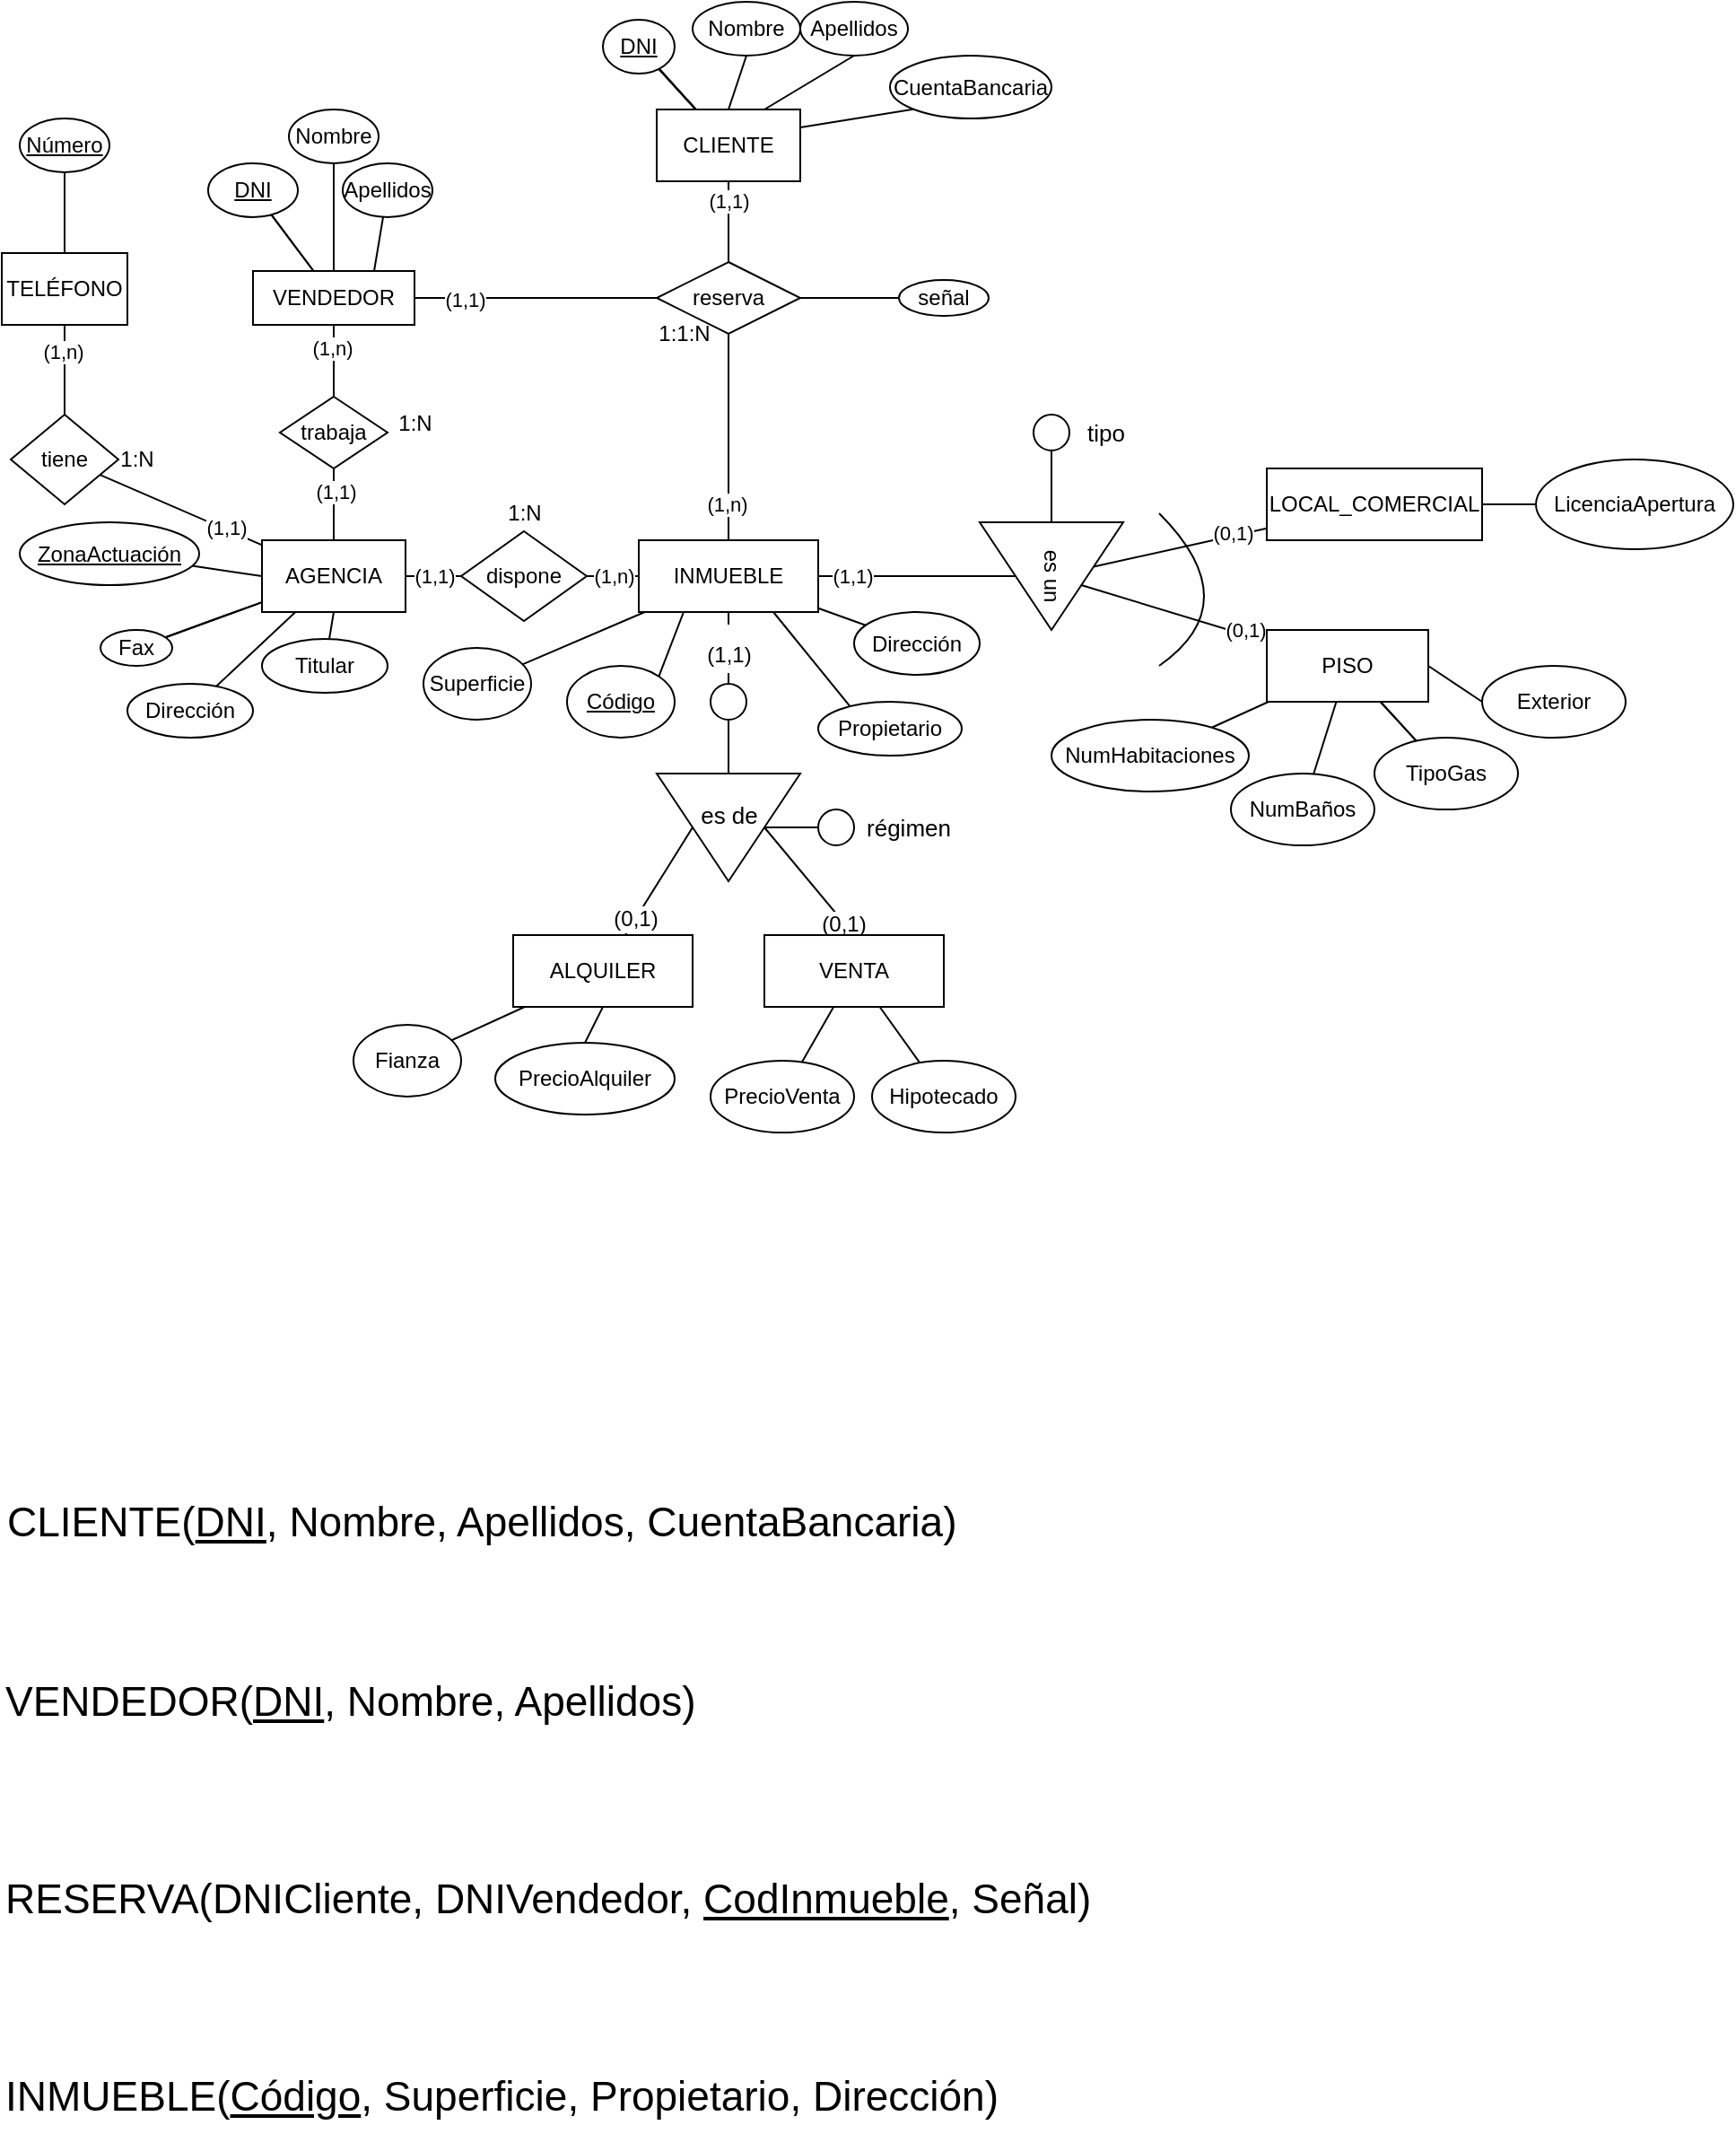 <mxfile version="20.5.3" type="github" pages="3">
  <diagram id="R2lEEEUBdFMjLlhIrx00" name="Ejercicio 8">
    <mxGraphModel dx="868" dy="2114" grid="1" gridSize="10" guides="1" tooltips="1" connect="1" arrows="0" fold="1" page="1" pageScale="1" pageWidth="1169" pageHeight="827" math="0" shadow="0" extFonts="Permanent Marker^https://fonts.googleapis.com/css?family=Permanent+Marker">
      <root>
        <mxCell id="0" />
        <mxCell id="1" parent="0" />
        <mxCell id="U-M4FRqlPvlY2C9BCENy-1" value="" style="edgeStyle=orthogonalEdgeStyle;rounded=0;orthogonalLoop=1;jettySize=auto;html=1;endArrow=none;endFill=0;" edge="1" parent="1" source="U-M4FRqlPvlY2C9BCENy-4" target="U-M4FRqlPvlY2C9BCENy-9">
          <mxGeometry relative="1" as="geometry" />
        </mxCell>
        <mxCell id="U-M4FRqlPvlY2C9BCENy-2" value="" style="edgeStyle=none;rounded=0;orthogonalLoop=1;jettySize=auto;html=1;endArrow=none;endFill=0;" edge="1" parent="1" source="U-M4FRqlPvlY2C9BCENy-4" target="U-M4FRqlPvlY2C9BCENy-24">
          <mxGeometry relative="1" as="geometry" />
        </mxCell>
        <mxCell id="U-M4FRqlPvlY2C9BCENy-3" value="(1,1)" style="edgeLabel;html=1;align=center;verticalAlign=middle;resizable=0;points=[];" connectable="0" vertex="1" parent="U-M4FRqlPvlY2C9BCENy-2">
          <mxGeometry x="-0.661" relative="1" as="geometry">
            <mxPoint as="offset" />
          </mxGeometry>
        </mxCell>
        <mxCell id="U-M4FRqlPvlY2C9BCENy-4" value="INMUEBLE" style="whiteSpace=wrap;html=1;align=center;" vertex="1" parent="1">
          <mxGeometry x="355" y="-1354" width="100" height="40" as="geometry" />
        </mxCell>
        <mxCell id="U-M4FRqlPvlY2C9BCENy-5" style="rounded=0;orthogonalLoop=1;jettySize=auto;html=1;exitX=0.5;exitY=1;exitDx=0;exitDy=0;endArrow=none;endFill=0;" edge="1" parent="1" source="U-M4FRqlPvlY2C9BCENy-9" target="U-M4FRqlPvlY2C9BCENy-11">
          <mxGeometry relative="1" as="geometry" />
        </mxCell>
        <mxCell id="U-M4FRqlPvlY2C9BCENy-6" value="(0,1)" style="edgeLabel;html=1;align=center;verticalAlign=middle;resizable=0;points=[];fontSize=12;" connectable="0" vertex="1" parent="U-M4FRqlPvlY2C9BCENy-5">
          <mxGeometry x="0.69" relative="1" as="geometry">
            <mxPoint as="offset" />
          </mxGeometry>
        </mxCell>
        <mxCell id="U-M4FRqlPvlY2C9BCENy-7" style="edgeStyle=none;rounded=0;orthogonalLoop=1;jettySize=auto;html=1;exitX=0.5;exitY=0;exitDx=0;exitDy=0;entryX=0.5;entryY=0;entryDx=0;entryDy=0;endArrow=none;endFill=0;" edge="1" parent="1" source="U-M4FRqlPvlY2C9BCENy-9" target="U-M4FRqlPvlY2C9BCENy-12">
          <mxGeometry relative="1" as="geometry" />
        </mxCell>
        <mxCell id="U-M4FRqlPvlY2C9BCENy-8" value="(0,1)" style="edgeLabel;html=1;align=center;verticalAlign=middle;resizable=0;points=[];fontSize=12;" connectable="0" vertex="1" parent="U-M4FRqlPvlY2C9BCENy-7">
          <mxGeometry x="0.784" y="-1" relative="1" as="geometry">
            <mxPoint as="offset" />
          </mxGeometry>
        </mxCell>
        <mxCell id="U-M4FRqlPvlY2C9BCENy-9" value="" style="triangle;whiteSpace=wrap;html=1;rotation=90;" vertex="1" parent="1">
          <mxGeometry x="375" y="-1234" width="60" height="80" as="geometry" />
        </mxCell>
        <mxCell id="U-M4FRqlPvlY2C9BCENy-10" style="edgeStyle=none;rounded=0;orthogonalLoop=1;jettySize=auto;html=1;exitX=0.5;exitY=1;exitDx=0;exitDy=0;entryX=0.5;entryY=0;entryDx=0;entryDy=0;endArrow=none;endFill=0;" edge="1" parent="1" source="U-M4FRqlPvlY2C9BCENy-11" target="U-M4FRqlPvlY2C9BCENy-13">
          <mxGeometry relative="1" as="geometry" />
        </mxCell>
        <mxCell id="U-M4FRqlPvlY2C9BCENy-11" value="ALQUILER" style="whiteSpace=wrap;html=1;" vertex="1" parent="1">
          <mxGeometry x="285" y="-1134" width="100" height="40" as="geometry" />
        </mxCell>
        <mxCell id="U-M4FRqlPvlY2C9BCENy-12" value="VENTA" style="whiteSpace=wrap;html=1;" vertex="1" parent="1">
          <mxGeometry x="425" y="-1134" width="100" height="40" as="geometry" />
        </mxCell>
        <mxCell id="U-M4FRqlPvlY2C9BCENy-13" value="PrecioAlquiler" style="ellipse;whiteSpace=wrap;html=1;align=center;" vertex="1" parent="1">
          <mxGeometry x="275" y="-1074" width="100" height="40" as="geometry" />
        </mxCell>
        <mxCell id="U-M4FRqlPvlY2C9BCENy-14" value="" style="edgeStyle=none;rounded=0;orthogonalLoop=1;jettySize=auto;html=1;endArrow=none;endFill=0;" edge="1" parent="1" source="U-M4FRqlPvlY2C9BCENy-15" target="U-M4FRqlPvlY2C9BCENy-11">
          <mxGeometry relative="1" as="geometry" />
        </mxCell>
        <mxCell id="U-M4FRqlPvlY2C9BCENy-15" value="Fianza" style="ellipse;whiteSpace=wrap;html=1;align=center;" vertex="1" parent="1">
          <mxGeometry x="196" y="-1084" width="60" height="40" as="geometry" />
        </mxCell>
        <mxCell id="U-M4FRqlPvlY2C9BCENy-16" value="" style="edgeStyle=none;rounded=0;orthogonalLoop=1;jettySize=auto;html=1;endArrow=none;endFill=0;" edge="1" parent="1" source="U-M4FRqlPvlY2C9BCENy-17" target="U-M4FRqlPvlY2C9BCENy-12">
          <mxGeometry relative="1" as="geometry" />
        </mxCell>
        <mxCell id="U-M4FRqlPvlY2C9BCENy-17" value="PrecioVenta" style="ellipse;whiteSpace=wrap;html=1;align=center;" vertex="1" parent="1">
          <mxGeometry x="395" y="-1064" width="80" height="40" as="geometry" />
        </mxCell>
        <mxCell id="U-M4FRqlPvlY2C9BCENy-18" value="" style="edgeStyle=none;rounded=0;orthogonalLoop=1;jettySize=auto;html=1;endArrow=none;endFill=0;" edge="1" parent="1" source="U-M4FRqlPvlY2C9BCENy-19" target="U-M4FRqlPvlY2C9BCENy-12">
          <mxGeometry relative="1" as="geometry" />
        </mxCell>
        <mxCell id="U-M4FRqlPvlY2C9BCENy-19" value="Hipotecado" style="ellipse;whiteSpace=wrap;html=1;align=center;" vertex="1" parent="1">
          <mxGeometry x="485" y="-1064" width="80" height="40" as="geometry" />
        </mxCell>
        <mxCell id="U-M4FRqlPvlY2C9BCENy-20" value="" style="edgeStyle=none;rounded=0;orthogonalLoop=1;jettySize=auto;html=1;endArrow=none;endFill=0;" edge="1" parent="1" source="U-M4FRqlPvlY2C9BCENy-24" target="U-M4FRqlPvlY2C9BCENy-26">
          <mxGeometry relative="1" as="geometry" />
        </mxCell>
        <mxCell id="U-M4FRqlPvlY2C9BCENy-21" value="(0,1)" style="edgeLabel;html=1;align=center;verticalAlign=middle;resizable=0;points=[];" connectable="0" vertex="1" parent="U-M4FRqlPvlY2C9BCENy-20">
          <mxGeometry x="0.607" y="2" relative="1" as="geometry">
            <mxPoint as="offset" />
          </mxGeometry>
        </mxCell>
        <mxCell id="U-M4FRqlPvlY2C9BCENy-22" value="" style="edgeStyle=none;rounded=0;orthogonalLoop=1;jettySize=auto;html=1;endArrow=none;endFill=0;" edge="1" parent="1" source="U-M4FRqlPvlY2C9BCENy-24" target="U-M4FRqlPvlY2C9BCENy-31">
          <mxGeometry relative="1" as="geometry" />
        </mxCell>
        <mxCell id="U-M4FRqlPvlY2C9BCENy-23" value="(0,1)" style="edgeLabel;html=1;align=center;verticalAlign=middle;resizable=0;points=[];" connectable="0" vertex="1" parent="U-M4FRqlPvlY2C9BCENy-22">
          <mxGeometry x="0.75" y="3" relative="1" as="geometry">
            <mxPoint as="offset" />
          </mxGeometry>
        </mxCell>
        <mxCell id="U-M4FRqlPvlY2C9BCENy-24" value="es un" style="triangle;whiteSpace=wrap;html=1;rotation=90;" vertex="1" parent="1">
          <mxGeometry x="555" y="-1374" width="60" height="80" as="geometry" />
        </mxCell>
        <mxCell id="U-M4FRqlPvlY2C9BCENy-25" value="" style="edgeStyle=none;rounded=0;orthogonalLoop=1;jettySize=auto;html=1;endArrow=none;endFill=0;" edge="1" parent="1" source="U-M4FRqlPvlY2C9BCENy-26" target="U-M4FRqlPvlY2C9BCENy-45">
          <mxGeometry relative="1" as="geometry" />
        </mxCell>
        <mxCell id="U-M4FRqlPvlY2C9BCENy-26" value="LOCAL_COMERCIAL" style="whiteSpace=wrap;html=1;" vertex="1" parent="1">
          <mxGeometry x="705" y="-1394" width="120" height="40" as="geometry" />
        </mxCell>
        <mxCell id="U-M4FRqlPvlY2C9BCENy-27" value="" style="edgeStyle=none;rounded=0;orthogonalLoop=1;jettySize=auto;html=1;endArrow=none;endFill=0;" edge="1" parent="1" source="U-M4FRqlPvlY2C9BCENy-31" target="U-M4FRqlPvlY2C9BCENy-40">
          <mxGeometry relative="1" as="geometry" />
        </mxCell>
        <mxCell id="U-M4FRqlPvlY2C9BCENy-28" value="" style="edgeStyle=none;rounded=0;orthogonalLoop=1;jettySize=auto;html=1;endArrow=none;endFill=0;" edge="1" parent="1" source="U-M4FRqlPvlY2C9BCENy-31" target="U-M4FRqlPvlY2C9BCENy-43">
          <mxGeometry relative="1" as="geometry" />
        </mxCell>
        <mxCell id="U-M4FRqlPvlY2C9BCENy-29" value="" style="edgeStyle=none;rounded=0;orthogonalLoop=1;jettySize=auto;html=1;endArrow=none;endFill=0;" edge="1" parent="1" source="U-M4FRqlPvlY2C9BCENy-31" target="U-M4FRqlPvlY2C9BCENy-43">
          <mxGeometry relative="1" as="geometry" />
        </mxCell>
        <mxCell id="U-M4FRqlPvlY2C9BCENy-30" style="edgeStyle=none;rounded=0;orthogonalLoop=1;jettySize=auto;html=1;exitX=1;exitY=0.5;exitDx=0;exitDy=0;entryX=0;entryY=0.5;entryDx=0;entryDy=0;endArrow=none;endFill=0;" edge="1" parent="1" source="U-M4FRqlPvlY2C9BCENy-31" target="U-M4FRqlPvlY2C9BCENy-44">
          <mxGeometry relative="1" as="geometry" />
        </mxCell>
        <mxCell id="U-M4FRqlPvlY2C9BCENy-31" value="PISO" style="whiteSpace=wrap;html=1;" vertex="1" parent="1">
          <mxGeometry x="705" y="-1304" width="90" height="40" as="geometry" />
        </mxCell>
        <mxCell id="U-M4FRqlPvlY2C9BCENy-32" style="edgeStyle=none;rounded=0;orthogonalLoop=1;jettySize=auto;html=1;exitX=1;exitY=0;exitDx=0;exitDy=0;entryX=0.25;entryY=1;entryDx=0;entryDy=0;endArrow=none;endFill=0;" edge="1" parent="1" source="U-M4FRqlPvlY2C9BCENy-33" target="U-M4FRqlPvlY2C9BCENy-4">
          <mxGeometry relative="1" as="geometry" />
        </mxCell>
        <mxCell id="U-M4FRqlPvlY2C9BCENy-33" value="&lt;u&gt;Código&lt;/u&gt;" style="ellipse;whiteSpace=wrap;html=1;align=center;" vertex="1" parent="1">
          <mxGeometry x="315" y="-1284" width="60" height="40" as="geometry" />
        </mxCell>
        <mxCell id="U-M4FRqlPvlY2C9BCENy-34" value="" style="edgeStyle=none;rounded=0;orthogonalLoop=1;jettySize=auto;html=1;endArrow=none;endFill=0;" edge="1" parent="1" source="U-M4FRqlPvlY2C9BCENy-35" target="U-M4FRqlPvlY2C9BCENy-4">
          <mxGeometry relative="1" as="geometry" />
        </mxCell>
        <mxCell id="U-M4FRqlPvlY2C9BCENy-35" value="Superficie" style="ellipse;whiteSpace=wrap;html=1;align=center;" vertex="1" parent="1">
          <mxGeometry x="235" y="-1294" width="60" height="40" as="geometry" />
        </mxCell>
        <mxCell id="U-M4FRqlPvlY2C9BCENy-36" style="edgeStyle=none;rounded=0;orthogonalLoop=1;jettySize=auto;html=1;exitX=0.5;exitY=1;exitDx=0;exitDy=0;entryX=0.75;entryY=1;entryDx=0;entryDy=0;endArrow=none;endFill=0;" edge="1" parent="1" source="U-M4FRqlPvlY2C9BCENy-37" target="U-M4FRqlPvlY2C9BCENy-4">
          <mxGeometry relative="1" as="geometry" />
        </mxCell>
        <mxCell id="U-M4FRqlPvlY2C9BCENy-37" value="Propietario" style="ellipse;whiteSpace=wrap;html=1;align=center;" vertex="1" parent="1">
          <mxGeometry x="455" y="-1264" width="80" height="30" as="geometry" />
        </mxCell>
        <mxCell id="U-M4FRqlPvlY2C9BCENy-38" value="" style="edgeStyle=none;rounded=0;orthogonalLoop=1;jettySize=auto;html=1;endArrow=none;endFill=0;" edge="1" parent="1" source="U-M4FRqlPvlY2C9BCENy-39" target="U-M4FRqlPvlY2C9BCENy-4">
          <mxGeometry relative="1" as="geometry" />
        </mxCell>
        <mxCell id="U-M4FRqlPvlY2C9BCENy-39" value="Dirección" style="ellipse;whiteSpace=wrap;html=1;align=center;" vertex="1" parent="1">
          <mxGeometry x="475" y="-1314" width="70" height="35" as="geometry" />
        </mxCell>
        <mxCell id="U-M4FRqlPvlY2C9BCENy-40" value="NumHabitaciones" style="ellipse;whiteSpace=wrap;html=1;align=center;" vertex="1" parent="1">
          <mxGeometry x="585" y="-1254" width="110" height="40" as="geometry" />
        </mxCell>
        <mxCell id="U-M4FRqlPvlY2C9BCENy-41" value="" style="edgeStyle=none;rounded=0;orthogonalLoop=1;jettySize=auto;html=1;endArrow=none;endFill=0;" edge="1" parent="1" source="U-M4FRqlPvlY2C9BCENy-42" target="U-M4FRqlPvlY2C9BCENy-31">
          <mxGeometry relative="1" as="geometry" />
        </mxCell>
        <mxCell id="U-M4FRqlPvlY2C9BCENy-42" value="NumBaños" style="ellipse;whiteSpace=wrap;html=1;align=center;" vertex="1" parent="1">
          <mxGeometry x="685" y="-1224" width="80" height="40" as="geometry" />
        </mxCell>
        <mxCell id="U-M4FRqlPvlY2C9BCENy-43" value="TipoGas" style="ellipse;whiteSpace=wrap;html=1;align=center;" vertex="1" parent="1">
          <mxGeometry x="765" y="-1244" width="80" height="40" as="geometry" />
        </mxCell>
        <mxCell id="U-M4FRqlPvlY2C9BCENy-44" value="Exterior" style="ellipse;whiteSpace=wrap;html=1;align=center;" vertex="1" parent="1">
          <mxGeometry x="825" y="-1284" width="80" height="40" as="geometry" />
        </mxCell>
        <mxCell id="U-M4FRqlPvlY2C9BCENy-45" value="LicenciaApertura" style="ellipse;whiteSpace=wrap;html=1;" vertex="1" parent="1">
          <mxGeometry x="855" y="-1399" width="110" height="50" as="geometry" />
        </mxCell>
        <mxCell id="U-M4FRqlPvlY2C9BCENy-46" value="(1,1)" style="edgeStyle=none;rounded=0;orthogonalLoop=1;jettySize=auto;html=1;endArrow=none;endFill=0;" edge="1" parent="1" source="U-M4FRqlPvlY2C9BCENy-54" target="U-M4FRqlPvlY2C9BCENy-56">
          <mxGeometry relative="1" as="geometry" />
        </mxCell>
        <mxCell id="U-M4FRqlPvlY2C9BCENy-47" value="" style="edgeStyle=none;rounded=0;orthogonalLoop=1;jettySize=auto;html=1;endArrow=none;endFill=0;" edge="1" parent="1" source="U-M4FRqlPvlY2C9BCENy-54" target="U-M4FRqlPvlY2C9BCENy-59">
          <mxGeometry relative="1" as="geometry" />
        </mxCell>
        <mxCell id="U-M4FRqlPvlY2C9BCENy-48" value="(1,1)" style="edgeLabel;html=1;align=center;verticalAlign=middle;resizable=0;points=[];" connectable="0" vertex="1" parent="U-M4FRqlPvlY2C9BCENy-47">
          <mxGeometry x="0.375" relative="1" as="geometry">
            <mxPoint x="1" as="offset" />
          </mxGeometry>
        </mxCell>
        <mxCell id="U-M4FRqlPvlY2C9BCENy-49" value="" style="edgeStyle=none;rounded=0;orthogonalLoop=1;jettySize=auto;html=1;endArrow=none;endFill=0;" edge="1" parent="1" source="U-M4FRqlPvlY2C9BCENy-54" target="U-M4FRqlPvlY2C9BCENy-63">
          <mxGeometry relative="1" as="geometry" />
        </mxCell>
        <mxCell id="U-M4FRqlPvlY2C9BCENy-50" value="" style="edgeStyle=none;rounded=0;orthogonalLoop=1;jettySize=auto;html=1;endArrow=none;endFill=0;" edge="1" parent="1" source="U-M4FRqlPvlY2C9BCENy-54" target="U-M4FRqlPvlY2C9BCENy-66">
          <mxGeometry relative="1" as="geometry" />
        </mxCell>
        <mxCell id="U-M4FRqlPvlY2C9BCENy-51" value="(1,1)" style="edgeLabel;html=1;align=center;verticalAlign=middle;resizable=0;points=[];" connectable="0" vertex="1" parent="U-M4FRqlPvlY2C9BCENy-50">
          <mxGeometry x="-0.545" y="-1" relative="1" as="geometry">
            <mxPoint as="offset" />
          </mxGeometry>
        </mxCell>
        <mxCell id="U-M4FRqlPvlY2C9BCENy-52" value="" style="edgeStyle=none;rounded=0;orthogonalLoop=1;jettySize=auto;html=1;endArrow=none;endFill=0;" edge="1" parent="1" source="U-M4FRqlPvlY2C9BCENy-54" target="U-M4FRqlPvlY2C9BCENy-69">
          <mxGeometry relative="1" as="geometry" />
        </mxCell>
        <mxCell id="U-M4FRqlPvlY2C9BCENy-53" value="" style="edgeStyle=none;rounded=0;orthogonalLoop=1;jettySize=auto;html=1;endArrow=none;endFill=0;" edge="1" parent="1" source="U-M4FRqlPvlY2C9BCENy-54" target="U-M4FRqlPvlY2C9BCENy-69">
          <mxGeometry relative="1" as="geometry" />
        </mxCell>
        <mxCell id="U-M4FRqlPvlY2C9BCENy-54" value="AGENCIA" style="whiteSpace=wrap;html=1;" vertex="1" parent="1">
          <mxGeometry x="145" y="-1354" width="80" height="40" as="geometry" />
        </mxCell>
        <mxCell id="U-M4FRqlPvlY2C9BCENy-55" value="(1,n)" style="edgeStyle=none;rounded=0;orthogonalLoop=1;jettySize=auto;html=1;endArrow=none;endFill=0;" edge="1" parent="1" source="U-M4FRqlPvlY2C9BCENy-56" target="U-M4FRqlPvlY2C9BCENy-4">
          <mxGeometry relative="1" as="geometry" />
        </mxCell>
        <mxCell id="U-M4FRqlPvlY2C9BCENy-56" value="dispone" style="rhombus;whiteSpace=wrap;html=1;" vertex="1" parent="1">
          <mxGeometry x="256" y="-1359" width="70" height="50" as="geometry" />
        </mxCell>
        <mxCell id="U-M4FRqlPvlY2C9BCENy-57" value="" style="edgeStyle=none;rounded=0;orthogonalLoop=1;jettySize=auto;html=1;endArrow=none;endFill=0;" edge="1" parent="1" source="U-M4FRqlPvlY2C9BCENy-59" target="U-M4FRqlPvlY2C9BCENy-62">
          <mxGeometry relative="1" as="geometry" />
        </mxCell>
        <mxCell id="U-M4FRqlPvlY2C9BCENy-58" value="(1,n)" style="edgeLabel;html=1;align=center;verticalAlign=middle;resizable=0;points=[];" connectable="0" vertex="1" parent="U-M4FRqlPvlY2C9BCENy-57">
          <mxGeometry x="0.375" y="1" relative="1" as="geometry">
            <mxPoint as="offset" />
          </mxGeometry>
        </mxCell>
        <mxCell id="U-M4FRqlPvlY2C9BCENy-59" value="trabaja" style="rhombus;whiteSpace=wrap;html=1;" vertex="1" parent="1">
          <mxGeometry x="155" y="-1434" width="60" height="40" as="geometry" />
        </mxCell>
        <mxCell id="U-M4FRqlPvlY2C9BCENy-60" value="" style="edgeStyle=none;rounded=0;orthogonalLoop=1;jettySize=auto;html=1;endArrow=none;endFill=0;" edge="1" parent="1" source="U-M4FRqlPvlY2C9BCENy-62" target="U-M4FRqlPvlY2C9BCENy-89">
          <mxGeometry relative="1" as="geometry" />
        </mxCell>
        <mxCell id="U-M4FRqlPvlY2C9BCENy-61" value="" style="edgeStyle=none;rounded=0;orthogonalLoop=1;jettySize=auto;html=1;endArrow=none;endFill=0;" edge="1" parent="1" source="U-M4FRqlPvlY2C9BCENy-62" target="U-M4FRqlPvlY2C9BCENy-89">
          <mxGeometry relative="1" as="geometry" />
        </mxCell>
        <mxCell id="U-M4FRqlPvlY2C9BCENy-62" value="VENDEDOR" style="whiteSpace=wrap;html=1;" vertex="1" parent="1">
          <mxGeometry x="140" y="-1504" width="90" height="30" as="geometry" />
        </mxCell>
        <mxCell id="U-M4FRqlPvlY2C9BCENy-63" value="Dirección" style="ellipse;whiteSpace=wrap;html=1;" vertex="1" parent="1">
          <mxGeometry x="70" y="-1274" width="70" height="30" as="geometry" />
        </mxCell>
        <mxCell id="U-M4FRqlPvlY2C9BCENy-64" value="" style="edgeStyle=none;rounded=0;orthogonalLoop=1;jettySize=auto;html=1;endArrow=none;endFill=0;" edge="1" parent="1" source="U-M4FRqlPvlY2C9BCENy-66" target="U-M4FRqlPvlY2C9BCENy-68">
          <mxGeometry relative="1" as="geometry" />
        </mxCell>
        <mxCell id="U-M4FRqlPvlY2C9BCENy-65" value="(1,n)" style="edgeLabel;html=1;align=center;verticalAlign=middle;resizable=0;points=[];" connectable="0" vertex="1" parent="U-M4FRqlPvlY2C9BCENy-64">
          <mxGeometry x="0.4" y="2" relative="1" as="geometry">
            <mxPoint x="1" as="offset" />
          </mxGeometry>
        </mxCell>
        <mxCell id="U-M4FRqlPvlY2C9BCENy-66" value="tiene" style="rhombus;whiteSpace=wrap;html=1;" vertex="1" parent="1">
          <mxGeometry x="5" y="-1424" width="60" height="50" as="geometry" />
        </mxCell>
        <mxCell id="U-M4FRqlPvlY2C9BCENy-67" value="" style="edgeStyle=none;rounded=0;orthogonalLoop=1;jettySize=auto;html=1;endArrow=none;endFill=0;" edge="1" parent="1" source="U-M4FRqlPvlY2C9BCENy-68" target="U-M4FRqlPvlY2C9BCENy-88">
          <mxGeometry relative="1" as="geometry" />
        </mxCell>
        <mxCell id="U-M4FRqlPvlY2C9BCENy-68" value="TELÉFONO" style="whiteSpace=wrap;html=1;" vertex="1" parent="1">
          <mxGeometry y="-1514" width="70" height="40" as="geometry" />
        </mxCell>
        <mxCell id="U-M4FRqlPvlY2C9BCENy-69" value="Fax" style="ellipse;whiteSpace=wrap;html=1;" vertex="1" parent="1">
          <mxGeometry x="55" y="-1304" width="40" height="20" as="geometry" />
        </mxCell>
        <mxCell id="U-M4FRqlPvlY2C9BCENy-70" value="" style="edgeStyle=none;rounded=0;orthogonalLoop=1;jettySize=auto;html=1;endArrow=none;endFill=0;" edge="1" parent="1" source="U-M4FRqlPvlY2C9BCENy-79" target="U-M4FRqlPvlY2C9BCENy-84">
          <mxGeometry relative="1" as="geometry" />
        </mxCell>
        <mxCell id="U-M4FRqlPvlY2C9BCENy-71" value="(1,1)" style="edgeLabel;html=1;align=center;verticalAlign=middle;resizable=0;points=[];" connectable="0" vertex="1" parent="U-M4FRqlPvlY2C9BCENy-70">
          <mxGeometry x="-0.533" relative="1" as="geometry">
            <mxPoint as="offset" />
          </mxGeometry>
        </mxCell>
        <mxCell id="U-M4FRqlPvlY2C9BCENy-72" value="" style="edgeStyle=none;rounded=0;orthogonalLoop=1;jettySize=auto;html=1;endArrow=none;endFill=0;" edge="1" parent="1" source="U-M4FRqlPvlY2C9BCENy-79" target="U-M4FRqlPvlY2C9BCENy-111">
          <mxGeometry relative="1" as="geometry" />
        </mxCell>
        <mxCell id="U-M4FRqlPvlY2C9BCENy-73" value="" style="edgeStyle=none;rounded=0;orthogonalLoop=1;jettySize=auto;html=1;endArrow=none;endFill=0;" edge="1" parent="1" source="U-M4FRqlPvlY2C9BCENy-79" target="U-M4FRqlPvlY2C9BCENy-111">
          <mxGeometry relative="1" as="geometry" />
        </mxCell>
        <mxCell id="U-M4FRqlPvlY2C9BCENy-74" value="" style="edgeStyle=none;rounded=0;orthogonalLoop=1;jettySize=auto;html=1;endArrow=none;endFill=0;" edge="1" parent="1" source="U-M4FRqlPvlY2C9BCENy-79" target="U-M4FRqlPvlY2C9BCENy-111">
          <mxGeometry relative="1" as="geometry" />
        </mxCell>
        <mxCell id="U-M4FRqlPvlY2C9BCENy-75" value="" style="edgeStyle=none;rounded=0;orthogonalLoop=1;jettySize=auto;html=1;endArrow=none;endFill=0;" edge="1" parent="1" source="U-M4FRqlPvlY2C9BCENy-79" target="U-M4FRqlPvlY2C9BCENy-111">
          <mxGeometry relative="1" as="geometry" />
        </mxCell>
        <mxCell id="U-M4FRqlPvlY2C9BCENy-76" style="edgeStyle=none;rounded=0;orthogonalLoop=1;jettySize=auto;html=1;exitX=0.5;exitY=0;exitDx=0;exitDy=0;entryX=0.5;entryY=1;entryDx=0;entryDy=0;endArrow=none;endFill=0;" edge="1" parent="1" source="U-M4FRqlPvlY2C9BCENy-79" target="U-M4FRqlPvlY2C9BCENy-112">
          <mxGeometry relative="1" as="geometry" />
        </mxCell>
        <mxCell id="U-M4FRqlPvlY2C9BCENy-77" style="edgeStyle=none;rounded=0;orthogonalLoop=1;jettySize=auto;html=1;exitX=0.75;exitY=0;exitDx=0;exitDy=0;entryX=0.5;entryY=1;entryDx=0;entryDy=0;endArrow=none;endFill=0;" edge="1" parent="1" source="U-M4FRqlPvlY2C9BCENy-79" target="U-M4FRqlPvlY2C9BCENy-113">
          <mxGeometry relative="1" as="geometry" />
        </mxCell>
        <mxCell id="U-M4FRqlPvlY2C9BCENy-78" style="edgeStyle=none;rounded=0;orthogonalLoop=1;jettySize=auto;html=1;exitX=1;exitY=0.25;exitDx=0;exitDy=0;entryX=0;entryY=1;entryDx=0;entryDy=0;endArrow=none;endFill=0;" edge="1" parent="1" source="U-M4FRqlPvlY2C9BCENy-79" target="U-M4FRqlPvlY2C9BCENy-114">
          <mxGeometry relative="1" as="geometry" />
        </mxCell>
        <mxCell id="U-M4FRqlPvlY2C9BCENy-79" value="CLIENTE" style="whiteSpace=wrap;html=1;" vertex="1" parent="1">
          <mxGeometry x="365" y="-1594" width="80" height="40" as="geometry" />
        </mxCell>
        <mxCell id="U-M4FRqlPvlY2C9BCENy-80" style="edgeStyle=none;rounded=0;orthogonalLoop=1;jettySize=auto;html=1;exitX=0.5;exitY=1;exitDx=0;exitDy=0;endArrow=none;endFill=0;" edge="1" parent="1" source="U-M4FRqlPvlY2C9BCENy-84" target="U-M4FRqlPvlY2C9BCENy-4">
          <mxGeometry relative="1" as="geometry" />
        </mxCell>
        <mxCell id="U-M4FRqlPvlY2C9BCENy-81" value="(1,n)" style="edgeLabel;html=1;align=center;verticalAlign=middle;resizable=0;points=[];" connectable="0" vertex="1" parent="U-M4FRqlPvlY2C9BCENy-80">
          <mxGeometry x="0.641" y="-1" relative="1" as="geometry">
            <mxPoint as="offset" />
          </mxGeometry>
        </mxCell>
        <mxCell id="U-M4FRqlPvlY2C9BCENy-82" style="edgeStyle=none;rounded=0;orthogonalLoop=1;jettySize=auto;html=1;exitX=0;exitY=0.5;exitDx=0;exitDy=0;entryX=1;entryY=0.5;entryDx=0;entryDy=0;endArrow=none;endFill=0;" edge="1" parent="1" source="U-M4FRqlPvlY2C9BCENy-84" target="U-M4FRqlPvlY2C9BCENy-62">
          <mxGeometry relative="1" as="geometry" />
        </mxCell>
        <mxCell id="U-M4FRqlPvlY2C9BCENy-83" value="(1,1)" style="edgeLabel;html=1;align=center;verticalAlign=middle;resizable=0;points=[];" connectable="0" vertex="1" parent="U-M4FRqlPvlY2C9BCENy-82">
          <mxGeometry x="0.589" y="1" relative="1" as="geometry">
            <mxPoint as="offset" />
          </mxGeometry>
        </mxCell>
        <mxCell id="U-M4FRqlPvlY2C9BCENy-84" value="reserva" style="rhombus;whiteSpace=wrap;html=1;" vertex="1" parent="1">
          <mxGeometry x="365" y="-1509" width="80" height="40" as="geometry" />
        </mxCell>
        <mxCell id="U-M4FRqlPvlY2C9BCENy-85" value="" style="edgeStyle=none;rounded=0;orthogonalLoop=1;jettySize=auto;html=1;endArrow=none;endFill=0;entryX=0.5;entryY=1;entryDx=0;entryDy=0;" edge="1" parent="1" source="U-M4FRqlPvlY2C9BCENy-86" target="U-M4FRqlPvlY2C9BCENy-54">
          <mxGeometry relative="1" as="geometry" />
        </mxCell>
        <mxCell id="U-M4FRqlPvlY2C9BCENy-86" value="Titular" style="ellipse;whiteSpace=wrap;html=1;" vertex="1" parent="1">
          <mxGeometry x="145" y="-1299" width="70" height="30" as="geometry" />
        </mxCell>
        <mxCell id="U-M4FRqlPvlY2C9BCENy-87" value="1:N" style="text;html=1;align=center;verticalAlign=middle;resizable=0;points=[];autosize=1;strokeColor=none;fillColor=none;" vertex="1" parent="1">
          <mxGeometry x="210" y="-1434" width="40" height="30" as="geometry" />
        </mxCell>
        <mxCell id="U-M4FRqlPvlY2C9BCENy-88" value="&lt;u&gt;Número&lt;/u&gt;" style="ellipse;whiteSpace=wrap;html=1;" vertex="1" parent="1">
          <mxGeometry x="10" y="-1589" width="50" height="30" as="geometry" />
        </mxCell>
        <mxCell id="U-M4FRqlPvlY2C9BCENy-89" value="&lt;u&gt;DNI&lt;/u&gt;" style="ellipse;whiteSpace=wrap;html=1;" vertex="1" parent="1">
          <mxGeometry x="115" y="-1564" width="50" height="30" as="geometry" />
        </mxCell>
        <mxCell id="U-M4FRqlPvlY2C9BCENy-90" value="" style="edgeStyle=none;rounded=0;orthogonalLoop=1;jettySize=auto;html=1;endArrow=none;endFill=0;" edge="1" parent="1" source="U-M4FRqlPvlY2C9BCENy-91" target="U-M4FRqlPvlY2C9BCENy-62">
          <mxGeometry relative="1" as="geometry" />
        </mxCell>
        <mxCell id="U-M4FRqlPvlY2C9BCENy-91" value="Nombre" style="ellipse;whiteSpace=wrap;html=1;" vertex="1" parent="1">
          <mxGeometry x="160" y="-1594" width="50" height="30" as="geometry" />
        </mxCell>
        <mxCell id="U-M4FRqlPvlY2C9BCENy-92" value="" style="edgeStyle=none;rounded=0;orthogonalLoop=1;jettySize=auto;html=1;endArrow=none;endFill=0;entryX=0.75;entryY=0;entryDx=0;entryDy=0;" edge="1" parent="1" source="U-M4FRqlPvlY2C9BCENy-93" target="U-M4FRqlPvlY2C9BCENy-62">
          <mxGeometry relative="1" as="geometry" />
        </mxCell>
        <mxCell id="U-M4FRqlPvlY2C9BCENy-93" value="Apellidos" style="ellipse;whiteSpace=wrap;html=1;" vertex="1" parent="1">
          <mxGeometry x="190" y="-1564" width="50" height="30" as="geometry" />
        </mxCell>
        <mxCell id="U-M4FRqlPvlY2C9BCENy-94" value="" style="edgeStyle=none;rounded=0;orthogonalLoop=1;jettySize=auto;html=1;endArrow=none;endFill=0;entryX=0;entryY=0.5;entryDx=0;entryDy=0;" edge="1" parent="1" source="U-M4FRqlPvlY2C9BCENy-95" target="U-M4FRqlPvlY2C9BCENy-54">
          <mxGeometry relative="1" as="geometry" />
        </mxCell>
        <mxCell id="U-M4FRqlPvlY2C9BCENy-95" value="&lt;u&gt;ZonaActuación&lt;/u&gt;" style="ellipse;whiteSpace=wrap;html=1;" vertex="1" parent="1">
          <mxGeometry x="10" y="-1364" width="100" height="35" as="geometry" />
        </mxCell>
        <mxCell id="U-M4FRqlPvlY2C9BCENy-96" value="1:N" style="text;html=1;align=center;verticalAlign=middle;resizable=0;points=[];autosize=1;strokeColor=none;fillColor=none;" vertex="1" parent="1">
          <mxGeometry x="271" y="-1384" width="40" height="30" as="geometry" />
        </mxCell>
        <mxCell id="U-M4FRqlPvlY2C9BCENy-97" value="1:N" style="text;html=1;align=center;verticalAlign=middle;resizable=0;points=[];autosize=1;strokeColor=none;fillColor=none;" vertex="1" parent="1">
          <mxGeometry x="55" y="-1414" width="40" height="30" as="geometry" />
        </mxCell>
        <mxCell id="U-M4FRqlPvlY2C9BCENy-98" value="&lt;font style=&quot;font-size: 12px;&quot;&gt;(1,1)&lt;/font&gt;" style="edgeStyle=none;rounded=0;orthogonalLoop=1;jettySize=auto;html=1;fontSize=23;endArrow=none;endFill=0;" edge="1" parent="1" source="U-M4FRqlPvlY2C9BCENy-99" target="U-M4FRqlPvlY2C9BCENy-4">
          <mxGeometry relative="1" as="geometry" />
        </mxCell>
        <mxCell id="U-M4FRqlPvlY2C9BCENy-99" value="" style="ellipse;whiteSpace=wrap;html=1;aspect=fixed;fontSize=23;" vertex="1" parent="1">
          <mxGeometry x="395" y="-1274" width="20" height="20" as="geometry" />
        </mxCell>
        <mxCell id="U-M4FRqlPvlY2C9BCENy-100" value="" style="endArrow=none;html=1;rounded=0;fontSize=23;" edge="1" parent="1">
          <mxGeometry relative="1" as="geometry">
            <mxPoint x="425" y="-1194" as="sourcePoint" />
            <mxPoint x="455" y="-1194" as="targetPoint" />
          </mxGeometry>
        </mxCell>
        <mxCell id="U-M4FRqlPvlY2C9BCENy-101" value="" style="ellipse;whiteSpace=wrap;html=1;aspect=fixed;fontSize=23;" vertex="1" parent="1">
          <mxGeometry x="455" y="-1204" width="20" height="20" as="geometry" />
        </mxCell>
        <mxCell id="U-M4FRqlPvlY2C9BCENy-102" value="&lt;font style=&quot;font-size: 13px;&quot;&gt;es de&lt;/font&gt;" style="text;html=1;align=center;verticalAlign=middle;resizable=0;points=[];autosize=1;strokeColor=none;fillColor=none;fontSize=23;" vertex="1" parent="1">
          <mxGeometry x="375" y="-1224" width="60" height="40" as="geometry" />
        </mxCell>
        <mxCell id="U-M4FRqlPvlY2C9BCENy-103" value="régimen" style="text;html=1;align=center;verticalAlign=middle;resizable=0;points=[];autosize=1;strokeColor=none;fillColor=none;fontSize=13;" vertex="1" parent="1">
          <mxGeometry x="470" y="-1209" width="70" height="30" as="geometry" />
        </mxCell>
        <mxCell id="U-M4FRqlPvlY2C9BCENy-104" value="" style="edgeStyle=none;rounded=0;orthogonalLoop=1;jettySize=auto;html=1;fontSize=12;endArrow=none;endFill=0;entryX=0;entryY=0.5;entryDx=0;entryDy=0;" edge="1" parent="1" source="U-M4FRqlPvlY2C9BCENy-105" target="U-M4FRqlPvlY2C9BCENy-24">
          <mxGeometry relative="1" as="geometry" />
        </mxCell>
        <mxCell id="U-M4FRqlPvlY2C9BCENy-105" value="" style="ellipse;whiteSpace=wrap;html=1;aspect=fixed;fontSize=23;" vertex="1" parent="1">
          <mxGeometry x="575" y="-1424" width="20" height="20" as="geometry" />
        </mxCell>
        <mxCell id="U-M4FRqlPvlY2C9BCENy-106" value="tipo" style="text;html=1;align=center;verticalAlign=middle;resizable=0;points=[];autosize=1;strokeColor=none;fillColor=none;fontSize=13;" vertex="1" parent="1">
          <mxGeometry x="595" y="-1429" width="40" height="30" as="geometry" />
        </mxCell>
        <mxCell id="U-M4FRqlPvlY2C9BCENy-107" value="" style="curved=1;endArrow=none;html=1;rounded=0;endFill=0;" edge="1" parent="1">
          <mxGeometry width="50" height="50" relative="1" as="geometry">
            <mxPoint x="645" y="-1284" as="sourcePoint" />
            <mxPoint x="645" y="-1369" as="targetPoint" />
            <Array as="points">
              <mxPoint x="695" y="-1319" />
              <mxPoint x="645" y="-1369" />
            </Array>
          </mxGeometry>
        </mxCell>
        <mxCell id="U-M4FRqlPvlY2C9BCENy-108" value="" style="rounded=0;orthogonalLoop=1;jettySize=auto;html=1;endArrow=none;endFill=0;" edge="1" parent="1" source="U-M4FRqlPvlY2C9BCENy-109" target="U-M4FRqlPvlY2C9BCENy-84">
          <mxGeometry relative="1" as="geometry" />
        </mxCell>
        <mxCell id="U-M4FRqlPvlY2C9BCENy-109" value="señal" style="ellipse;whiteSpace=wrap;html=1;align=center;" vertex="1" parent="1">
          <mxGeometry x="500" y="-1499" width="50" height="20" as="geometry" />
        </mxCell>
        <mxCell id="U-M4FRqlPvlY2C9BCENy-110" value="1:1:N" style="text;html=1;align=center;verticalAlign=middle;resizable=0;points=[];autosize=1;strokeColor=none;fillColor=none;" vertex="1" parent="1">
          <mxGeometry x="355" y="-1484" width="50" height="30" as="geometry" />
        </mxCell>
        <mxCell id="U-M4FRqlPvlY2C9BCENy-111" value="&lt;u&gt;DNI&lt;/u&gt;" style="ellipse;whiteSpace=wrap;html=1;" vertex="1" parent="1">
          <mxGeometry x="335" y="-1644" width="40" height="30" as="geometry" />
        </mxCell>
        <mxCell id="U-M4FRqlPvlY2C9BCENy-112" value="Nombre" style="ellipse;whiteSpace=wrap;html=1;" vertex="1" parent="1">
          <mxGeometry x="385" y="-1654" width="60" height="30" as="geometry" />
        </mxCell>
        <mxCell id="U-M4FRqlPvlY2C9BCENy-113" value="Apellidos" style="ellipse;whiteSpace=wrap;html=1;" vertex="1" parent="1">
          <mxGeometry x="445" y="-1654" width="60" height="30" as="geometry" />
        </mxCell>
        <mxCell id="U-M4FRqlPvlY2C9BCENy-114" value="CuentaBancaria" style="ellipse;whiteSpace=wrap;html=1;" vertex="1" parent="1">
          <mxGeometry x="495" y="-1624" width="90" height="35" as="geometry" />
        </mxCell>
        <mxCell id="U-M4FRqlPvlY2C9BCENy-115" value="&lt;font style=&quot;font-size: 23px;&quot;&gt;CLIENTE(&lt;u&gt;DNI&lt;/u&gt;, Nombre, Apellidos, CuentaBancaria)&lt;/font&gt;" style="text;html=1;align=left;verticalAlign=middle;resizable=0;points=[];autosize=1;strokeColor=none;fillColor=none;" vertex="1" parent="1">
          <mxGeometry x="1" y="-827" width="550" height="40" as="geometry" />
        </mxCell>
        <mxCell id="U-M4FRqlPvlY2C9BCENy-116" value="VENDEDOR(&lt;u&gt;DNI&lt;/u&gt;, Nombre, Apellidos)" style="text;html=1;align=left;verticalAlign=middle;resizable=0;points=[];autosize=1;strokeColor=none;fillColor=none;fontSize=23;" vertex="1" parent="1">
          <mxGeometry y="-727" width="410" height="40" as="geometry" />
        </mxCell>
        <mxCell id="U-M4FRqlPvlY2C9BCENy-117" value="INMUEBLE(&lt;u&gt;Código&lt;/u&gt;, Superficie, Propietario, Dirección)" style="text;html=1;align=left;verticalAlign=middle;resizable=0;points=[];autosize=1;strokeColor=none;fillColor=none;fontSize=23;" vertex="1" parent="1">
          <mxGeometry y="-507" width="580" height="40" as="geometry" />
        </mxCell>
        <mxCell id="U-M4FRqlPvlY2C9BCENy-118" value="RESERVA(DNICliente, DNIVendedor, &lt;u&gt;CodInmueble&lt;/u&gt;, Señal)" style="text;html=1;align=left;verticalAlign=middle;resizable=0;points=[];autosize=1;strokeColor=none;fillColor=none;fontSize=23;" vertex="1" parent="1">
          <mxGeometry y="-617" width="630" height="40" as="geometry" />
        </mxCell>
      </root>
    </mxGraphModel>
  </diagram>
  <diagram id="tEXrtS_DwsxD2pKCy4Xr" name="Ejercicio 9">
    <mxGraphModel dx="868" dy="460" grid="1" gridSize="10" guides="1" tooltips="1" connect="1" arrows="0" fold="1" page="1" pageScale="1" pageWidth="1169" pageHeight="827" math="0" shadow="0">
      <root>
        <mxCell id="0" />
        <mxCell id="1" parent="0" />
        <mxCell id="3_LfyJ9s6M6mEDg306fG-1" value="" style="edgeStyle=none;rounded=0;orthogonalLoop=1;jettySize=auto;html=1;endArrow=none;endFill=0;" edge="1" parent="1" source="3_LfyJ9s6M6mEDg306fG-7" target="3_LfyJ9s6M6mEDg306fG-8">
          <mxGeometry relative="1" as="geometry" />
        </mxCell>
        <mxCell id="3_LfyJ9s6M6mEDg306fG-2" value="" style="edgeStyle=none;rounded=0;orthogonalLoop=1;jettySize=auto;html=1;endArrow=none;endFill=0;" edge="1" parent="1" source="3_LfyJ9s6M6mEDg306fG-7" target="3_LfyJ9s6M6mEDg306fG-8">
          <mxGeometry relative="1" as="geometry" />
        </mxCell>
        <mxCell id="3_LfyJ9s6M6mEDg306fG-3" value="" style="edgeStyle=none;rounded=0;orthogonalLoop=1;jettySize=auto;html=1;endArrow=none;endFill=0;" edge="1" parent="1" source="3_LfyJ9s6M6mEDg306fG-7" target="3_LfyJ9s6M6mEDg306fG-73">
          <mxGeometry relative="1" as="geometry" />
        </mxCell>
        <mxCell id="3_LfyJ9s6M6mEDg306fG-4" value="(1,n)" style="edgeLabel;html=1;align=center;verticalAlign=middle;resizable=0;points=[];" connectable="0" vertex="1" parent="3_LfyJ9s6M6mEDg306fG-3">
          <mxGeometry x="-0.594" relative="1" as="geometry">
            <mxPoint y="-1" as="offset" />
          </mxGeometry>
        </mxCell>
        <mxCell id="3_LfyJ9s6M6mEDg306fG-5" style="edgeStyle=none;rounded=0;orthogonalLoop=1;jettySize=auto;html=1;exitX=1;exitY=0;exitDx=0;exitDy=0;entryX=0;entryY=0.5;entryDx=0;entryDy=0;endArrow=none;endFill=0;" edge="1" parent="1" source="3_LfyJ9s6M6mEDg306fG-7" target="3_LfyJ9s6M6mEDg306fG-76">
          <mxGeometry relative="1" as="geometry" />
        </mxCell>
        <mxCell id="3_LfyJ9s6M6mEDg306fG-6" value="(1,1)" style="edgeLabel;html=1;align=center;verticalAlign=middle;resizable=0;points=[];" connectable="0" vertex="1" parent="3_LfyJ9s6M6mEDg306fG-5">
          <mxGeometry x="-0.206" y="-1" relative="1" as="geometry">
            <mxPoint as="offset" />
          </mxGeometry>
        </mxCell>
        <mxCell id="3_LfyJ9s6M6mEDg306fG-7" value="USUARIO" style="whiteSpace=wrap;html=1;fillColor=#a20025;fontColor=#ffffff;strokeColor=#6F0000;" vertex="1" parent="1">
          <mxGeometry x="180" y="80" width="90" height="40" as="geometry" />
        </mxCell>
        <mxCell id="3_LfyJ9s6M6mEDg306fG-8" value="&lt;u&gt;NIF&lt;/u&gt;" style="ellipse;whiteSpace=wrap;html=1;fillColor=#60a917;fontColor=#ffffff;strokeColor=#2D7600;" vertex="1" parent="1">
          <mxGeometry x="150" y="30" width="40" height="20" as="geometry" />
        </mxCell>
        <mxCell id="3_LfyJ9s6M6mEDg306fG-9" value="" style="edgeStyle=none;rounded=0;orthogonalLoop=1;jettySize=auto;html=1;endArrow=none;endFill=0;" edge="1" parent="1" source="3_LfyJ9s6M6mEDg306fG-10" target="3_LfyJ9s6M6mEDg306fG-7">
          <mxGeometry relative="1" as="geometry" />
        </mxCell>
        <mxCell id="3_LfyJ9s6M6mEDg306fG-10" value="Nombre" style="ellipse;whiteSpace=wrap;html=1;fillColor=#60a917;fontColor=#ffffff;strokeColor=#2D7600;" vertex="1" parent="1">
          <mxGeometry x="200" y="30" width="50" height="20" as="geometry" />
        </mxCell>
        <mxCell id="3_LfyJ9s6M6mEDg306fG-11" style="edgeStyle=none;rounded=0;orthogonalLoop=1;jettySize=auto;html=1;exitX=1;exitY=1;exitDx=0;exitDy=0;entryX=0;entryY=0.5;entryDx=0;entryDy=0;endArrow=none;endFill=0;" edge="1" parent="1" source="3_LfyJ9s6M6mEDg306fG-12" target="3_LfyJ9s6M6mEDg306fG-7">
          <mxGeometry relative="1" as="geometry" />
        </mxCell>
        <mxCell id="3_LfyJ9s6M6mEDg306fG-12" value="FNacimiento" style="ellipse;whiteSpace=wrap;html=1;fillColor=#60a917;fontColor=#ffffff;strokeColor=#2D7600;" vertex="1" parent="1">
          <mxGeometry x="70" y="50" width="90" height="30" as="geometry" />
        </mxCell>
        <mxCell id="3_LfyJ9s6M6mEDg306fG-13" value="" style="edgeStyle=none;rounded=0;orthogonalLoop=1;jettySize=auto;html=1;endArrow=none;endFill=0;" edge="1" parent="1" source="3_LfyJ9s6M6mEDg306fG-14" target="3_LfyJ9s6M6mEDg306fG-7">
          <mxGeometry relative="1" as="geometry" />
        </mxCell>
        <mxCell id="3_LfyJ9s6M6mEDg306fG-14" value="Titulación" style="ellipse;whiteSpace=wrap;html=1;fillColor=#60a917;fontColor=#ffffff;strokeColor=#2D7600;" vertex="1" parent="1">
          <mxGeometry x="70" y="90" width="90" height="30" as="geometry" />
        </mxCell>
        <mxCell id="3_LfyJ9s6M6mEDg306fG-15" value="" style="edgeStyle=none;rounded=0;orthogonalLoop=1;jettySize=auto;html=1;endArrow=none;endFill=0;" edge="1" parent="1" source="3_LfyJ9s6M6mEDg306fG-17" target="3_LfyJ9s6M6mEDg306fG-18">
          <mxGeometry relative="1" as="geometry" />
        </mxCell>
        <mxCell id="3_LfyJ9s6M6mEDg306fG-16" value="" style="edgeStyle=none;rounded=0;orthogonalLoop=1;jettySize=auto;html=1;endArrow=none;endFill=0;" edge="1" parent="1" source="3_LfyJ9s6M6mEDg306fG-17" target="3_LfyJ9s6M6mEDg306fG-19">
          <mxGeometry relative="1" as="geometry" />
        </mxCell>
        <mxCell id="3_LfyJ9s6M6mEDg306fG-17" value="PAGINA_WEB" style="whiteSpace=wrap;html=1;fillColor=#a20025;fontColor=#ffffff;strokeColor=#6F0000;" vertex="1" parent="1">
          <mxGeometry x="470" y="80" width="90" height="40" as="geometry" />
        </mxCell>
        <mxCell id="3_LfyJ9s6M6mEDg306fG-18" value="&lt;u&gt;URL&lt;/u&gt;" style="ellipse;whiteSpace=wrap;html=1;fillColor=#60a917;fontColor=#ffffff;strokeColor=#2D7600;" vertex="1" parent="1">
          <mxGeometry x="610" y="10" width="45" height="30" as="geometry" />
        </mxCell>
        <mxCell id="3_LfyJ9s6M6mEDg306fG-19" value="Título" style="ellipse;whiteSpace=wrap;html=1;fillColor=#60a917;fontColor=#ffffff;strokeColor=#2D7600;" vertex="1" parent="1">
          <mxGeometry x="470" width="50" height="20" as="geometry" />
        </mxCell>
        <mxCell id="3_LfyJ9s6M6mEDg306fG-20" value="" style="edgeStyle=none;rounded=0;orthogonalLoop=1;jettySize=auto;html=1;endArrow=none;endFill=0;" edge="1" parent="1" source="3_LfyJ9s6M6mEDg306fG-21" target="3_LfyJ9s6M6mEDg306fG-17">
          <mxGeometry relative="1" as="geometry" />
        </mxCell>
        <mxCell id="3_LfyJ9s6M6mEDg306fG-21" value="Temática" style="ellipse;whiteSpace=wrap;html=1;fillColor=#60a917;fontColor=#ffffff;strokeColor=#2D7600;" vertex="1" parent="1">
          <mxGeometry x="535" width="60" height="30" as="geometry" />
        </mxCell>
        <mxCell id="3_LfyJ9s6M6mEDg306fG-22" value="" style="edgeStyle=none;rounded=0;orthogonalLoop=1;jettySize=auto;html=1;endArrow=none;endFill=0;exitX=0.611;exitY=0.963;exitDx=0;exitDy=0;exitPerimeter=0;" edge="1" parent="1" source="3_LfyJ9s6M6mEDg306fG-17" target="3_LfyJ9s6M6mEDg306fG-29">
          <mxGeometry relative="1" as="geometry">
            <mxPoint x="465" y="250" as="sourcePoint" />
          </mxGeometry>
        </mxCell>
        <mxCell id="3_LfyJ9s6M6mEDg306fG-23" value="(1,1)" style="edgeLabel;html=1;align=center;verticalAlign=middle;resizable=0;points=[];" connectable="0" vertex="1" parent="3_LfyJ9s6M6mEDg306fG-22">
          <mxGeometry x="-0.822" y="-1" relative="1" as="geometry">
            <mxPoint x="-6" y="8" as="offset" />
          </mxGeometry>
        </mxCell>
        <mxCell id="3_LfyJ9s6M6mEDg306fG-24" value="" style="edgeStyle=none;rounded=0;orthogonalLoop=1;jettySize=auto;html=1;endArrow=none;endFill=0;" edge="1" parent="1" source="3_LfyJ9s6M6mEDg306fG-29" target="3_LfyJ9s6M6mEDg306fG-31">
          <mxGeometry relative="1" as="geometry" />
        </mxCell>
        <mxCell id="3_LfyJ9s6M6mEDg306fG-25" value="" style="edgeStyle=none;rounded=0;orthogonalLoop=1;jettySize=auto;html=1;endArrow=none;endFill=0;" edge="1" parent="1" source="3_LfyJ9s6M6mEDg306fG-29" target="3_LfyJ9s6M6mEDg306fG-35">
          <mxGeometry relative="1" as="geometry" />
        </mxCell>
        <mxCell id="3_LfyJ9s6M6mEDg306fG-26" value="(0,1)" style="edgeLabel;html=1;align=center;verticalAlign=middle;resizable=0;points=[];" connectable="0" vertex="1" parent="3_LfyJ9s6M6mEDg306fG-25">
          <mxGeometry x="0.684" y="-1" relative="1" as="geometry">
            <mxPoint as="offset" />
          </mxGeometry>
        </mxCell>
        <mxCell id="3_LfyJ9s6M6mEDg306fG-27" value="" style="edgeStyle=none;rounded=0;orthogonalLoop=1;jettySize=auto;html=1;endArrow=none;endFill=0;" edge="1" parent="1" source="3_LfyJ9s6M6mEDg306fG-29" target="3_LfyJ9s6M6mEDg306fG-39">
          <mxGeometry relative="1" as="geometry" />
        </mxCell>
        <mxCell id="3_LfyJ9s6M6mEDg306fG-28" value="(0,1)" style="edgeLabel;html=1;align=center;verticalAlign=middle;resizable=0;points=[];" connectable="0" vertex="1" parent="3_LfyJ9s6M6mEDg306fG-27">
          <mxGeometry x="0.584" y="-1" relative="1" as="geometry">
            <mxPoint as="offset" />
          </mxGeometry>
        </mxCell>
        <mxCell id="3_LfyJ9s6M6mEDg306fG-29" value="" style="triangle;whiteSpace=wrap;html=1;rotation=90;fillColor=#6a00ff;fontColor=#ffffff;strokeColor=#3700CC;" vertex="1" parent="1">
          <mxGeometry x="435" y="150" width="60" height="80" as="geometry" />
        </mxCell>
        <mxCell id="3_LfyJ9s6M6mEDg306fG-30" value="es" style="text;html=1;align=center;verticalAlign=middle;resizable=0;points=[];autosize=1;strokeColor=none;fillColor=none;fontColor=#ffffff;" vertex="1" parent="1">
          <mxGeometry x="445" y="165" width="40" height="30" as="geometry" />
        </mxCell>
        <mxCell id="3_LfyJ9s6M6mEDg306fG-31" value="tipo" style="ellipse;whiteSpace=wrap;html=1;fillColor=#60a917;fontColor=#ffffff;strokeColor=#2D7600;" vertex="1" parent="1">
          <mxGeometry x="520" y="175" width="25" height="30" as="geometry" />
        </mxCell>
        <mxCell id="3_LfyJ9s6M6mEDg306fG-32" value="" style="edgeStyle=none;rounded=0;orthogonalLoop=1;jettySize=auto;html=1;endArrow=none;endFill=0;" edge="1" parent="1" source="3_LfyJ9s6M6mEDg306fG-35" target="3_LfyJ9s6M6mEDg306fG-44">
          <mxGeometry relative="1" as="geometry" />
        </mxCell>
        <mxCell id="3_LfyJ9s6M6mEDg306fG-33" value="" style="edgeStyle=none;rounded=0;orthogonalLoop=1;jettySize=auto;html=1;endArrow=none;endFill=0;" edge="1" parent="1" source="3_LfyJ9s6M6mEDg306fG-35" target="3_LfyJ9s6M6mEDg306fG-49">
          <mxGeometry relative="1" as="geometry" />
        </mxCell>
        <mxCell id="3_LfyJ9s6M6mEDg306fG-34" value="(0,1)" style="edgeLabel;html=1;align=center;verticalAlign=middle;resizable=0;points=[];" connectable="0" vertex="1" parent="3_LfyJ9s6M6mEDg306fG-33">
          <mxGeometry x="-0.412" y="-1" relative="1" as="geometry">
            <mxPoint x="-8" y="1" as="offset" />
          </mxGeometry>
        </mxCell>
        <mxCell id="3_LfyJ9s6M6mEDg306fG-35" value="CONVENCIONAL" style="whiteSpace=wrap;html=1;fillColor=#a20025;fontColor=#ffffff;strokeColor=#6F0000;" vertex="1" parent="1">
          <mxGeometry x="310" y="230" width="120" height="40" as="geometry" />
        </mxCell>
        <mxCell id="3_LfyJ9s6M6mEDg306fG-36" value="" style="edgeStyle=none;rounded=0;orthogonalLoop=1;jettySize=auto;html=1;endArrow=none;endFill=0;" edge="1" parent="1" source="3_LfyJ9s6M6mEDg306fG-39" target="3_LfyJ9s6M6mEDg306fG-58">
          <mxGeometry relative="1" as="geometry" />
        </mxCell>
        <mxCell id="3_LfyJ9s6M6mEDg306fG-37" value="" style="edgeStyle=none;rounded=0;orthogonalLoop=1;jettySize=auto;html=1;endArrow=none;endFill=0;" edge="1" parent="1" source="3_LfyJ9s6M6mEDg306fG-39" target="3_LfyJ9s6M6mEDg306fG-61">
          <mxGeometry relative="1" as="geometry" />
        </mxCell>
        <mxCell id="3_LfyJ9s6M6mEDg306fG-38" value="(1,n)" style="edgeLabel;html=1;align=center;verticalAlign=middle;resizable=0;points=[];" connectable="0" vertex="1" parent="3_LfyJ9s6M6mEDg306fG-37">
          <mxGeometry x="-0.603" relative="1" as="geometry">
            <mxPoint as="offset" />
          </mxGeometry>
        </mxCell>
        <mxCell id="3_LfyJ9s6M6mEDg306fG-39" value="WIKI" style="whiteSpace=wrap;html=1;fillColor=#a20025;fontColor=#ffffff;strokeColor=#6F0000;" vertex="1" parent="1">
          <mxGeometry x="460" y="270" width="50" height="30" as="geometry" />
        </mxCell>
        <mxCell id="3_LfyJ9s6M6mEDg306fG-40" style="edgeStyle=none;rounded=0;orthogonalLoop=1;jettySize=auto;html=1;exitX=0;exitY=0;exitDx=0;exitDy=0;endArrow=none;endFill=0;" edge="1" parent="1" source="3_LfyJ9s6M6mEDg306fG-43" target="3_LfyJ9s6M6mEDg306fG-29">
          <mxGeometry relative="1" as="geometry" />
        </mxCell>
        <mxCell id="3_LfyJ9s6M6mEDg306fG-41" value="(0,1)" style="edgeLabel;html=1;align=center;verticalAlign=middle;resizable=0;points=[];" connectable="0" vertex="1" parent="3_LfyJ9s6M6mEDg306fG-40">
          <mxGeometry x="-0.672" y="-1" relative="1" as="geometry">
            <mxPoint as="offset" />
          </mxGeometry>
        </mxCell>
        <mxCell id="3_LfyJ9s6M6mEDg306fG-42" value="" style="edgeStyle=none;rounded=0;orthogonalLoop=1;jettySize=auto;html=1;endArrow=none;endFill=0;" edge="1" parent="1" source="3_LfyJ9s6M6mEDg306fG-43" target="3_LfyJ9s6M6mEDg306fG-55">
          <mxGeometry relative="1" as="geometry" />
        </mxCell>
        <mxCell id="3_LfyJ9s6M6mEDg306fG-43" value="BLOG" style="whiteSpace=wrap;html=1;fillColor=#a20025;fontColor=#ffffff;strokeColor=#6F0000;" vertex="1" parent="1">
          <mxGeometry x="545" y="235" width="50" height="30" as="geometry" />
        </mxCell>
        <mxCell id="3_LfyJ9s6M6mEDg306fG-44" value="NumVisitas" style="ellipse;whiteSpace=wrap;html=1;fillColor=#60a917;fontColor=#ffffff;strokeColor=#2D7600;" vertex="1" parent="1">
          <mxGeometry x="350" y="165" width="70" height="30" as="geometry" />
        </mxCell>
        <mxCell id="3_LfyJ9s6M6mEDg306fG-45" value="(0,1)" style="edgeStyle=none;rounded=0;orthogonalLoop=1;jettySize=auto;html=1;endArrow=none;endFill=0;" edge="1" parent="1" source="3_LfyJ9s6M6mEDg306fG-49" target="3_LfyJ9s6M6mEDg306fG-52">
          <mxGeometry relative="1" as="geometry" />
        </mxCell>
        <mxCell id="3_LfyJ9s6M6mEDg306fG-46" value="" style="edgeStyle=none;rounded=0;orthogonalLoop=1;jettySize=auto;html=1;endArrow=none;endFill=0;" edge="1" parent="1" source="3_LfyJ9s6M6mEDg306fG-49" target="3_LfyJ9s6M6mEDg306fG-68">
          <mxGeometry relative="1" as="geometry" />
        </mxCell>
        <mxCell id="3_LfyJ9s6M6mEDg306fG-47" style="edgeStyle=none;rounded=0;orthogonalLoop=1;jettySize=auto;html=1;exitX=0.5;exitY=1;exitDx=0;exitDy=0;entryX=0.5;entryY=0;entryDx=0;entryDy=0;endArrow=none;endFill=0;" edge="1" parent="1" source="3_LfyJ9s6M6mEDg306fG-49" target="3_LfyJ9s6M6mEDg306fG-69">
          <mxGeometry relative="1" as="geometry" />
        </mxCell>
        <mxCell id="3_LfyJ9s6M6mEDg306fG-48" style="edgeStyle=none;rounded=0;orthogonalLoop=1;jettySize=auto;html=1;exitX=1;exitY=1;exitDx=0;exitDy=0;endArrow=none;endFill=0;" edge="1" parent="1" source="3_LfyJ9s6M6mEDg306fG-49" target="3_LfyJ9s6M6mEDg306fG-70">
          <mxGeometry relative="1" as="geometry" />
        </mxCell>
        <mxCell id="3_LfyJ9s6M6mEDg306fG-49" value="se_publicita" style="rhombus;whiteSpace=wrap;html=1;fillColor=#6a00ff;fontColor=#ffffff;strokeColor=#3700CC;" vertex="1" parent="1">
          <mxGeometry x="180" y="230" width="90" height="40" as="geometry" />
        </mxCell>
        <mxCell id="3_LfyJ9s6M6mEDg306fG-50" value="" style="edgeStyle=none;rounded=0;orthogonalLoop=1;jettySize=auto;html=1;endArrow=none;endFill=0;" edge="1" parent="1" source="3_LfyJ9s6M6mEDg306fG-52" target="3_LfyJ9s6M6mEDg306fG-65">
          <mxGeometry relative="1" as="geometry" />
        </mxCell>
        <mxCell id="3_LfyJ9s6M6mEDg306fG-51" value="" style="edgeStyle=none;rounded=0;orthogonalLoop=1;jettySize=auto;html=1;endArrow=none;endFill=0;" edge="1" parent="1" source="3_LfyJ9s6M6mEDg306fG-52" target="3_LfyJ9s6M6mEDg306fG-65">
          <mxGeometry relative="1" as="geometry" />
        </mxCell>
        <mxCell id="3_LfyJ9s6M6mEDg306fG-52" value="EMPRESA" style="whiteSpace=wrap;html=1;fillColor=#a20025;fontColor=#ffffff;strokeColor=#6F0000;" vertex="1" parent="1">
          <mxGeometry x="75" y="235" width="75" height="30" as="geometry" />
        </mxCell>
        <mxCell id="3_LfyJ9s6M6mEDg306fG-53" value="" style="edgeStyle=none;rounded=0;orthogonalLoop=1;jettySize=auto;html=1;endArrow=none;endFill=0;" edge="1" parent="1" source="3_LfyJ9s6M6mEDg306fG-54" target="3_LfyJ9s6M6mEDg306fG-35">
          <mxGeometry relative="1" as="geometry" />
        </mxCell>
        <mxCell id="3_LfyJ9s6M6mEDg306fG-54" value="Marcos" style="ellipse;whiteSpace=wrap;html=1;fillColor=#60a917;fontColor=#ffffff;strokeColor=#2D7600;" vertex="1" parent="1">
          <mxGeometry x="300" y="195" width="60" height="30" as="geometry" />
        </mxCell>
        <mxCell id="3_LfyJ9s6M6mEDg306fG-55" value="NumEntradas" style="ellipse;whiteSpace=wrap;html=1;fillColor=#60a917;fontColor=#ffffff;strokeColor=#2D7600;" vertex="1" parent="1">
          <mxGeometry x="580" y="190" width="80" height="30" as="geometry" />
        </mxCell>
        <mxCell id="3_LfyJ9s6M6mEDg306fG-56" value="" style="edgeStyle=none;rounded=0;orthogonalLoop=1;jettySize=auto;html=1;endArrow=none;endFill=0;" edge="1" parent="1" source="3_LfyJ9s6M6mEDg306fG-57" target="3_LfyJ9s6M6mEDg306fG-43">
          <mxGeometry relative="1" as="geometry" />
        </mxCell>
        <mxCell id="3_LfyJ9s6M6mEDg306fG-57" value="NumEtiquetas" style="ellipse;whiteSpace=wrap;html=1;fillColor=#60a917;fontColor=#ffffff;strokeColor=#2D7600;" vertex="1" parent="1">
          <mxGeometry x="620" y="230" width="90" height="30" as="geometry" />
        </mxCell>
        <mxCell id="3_LfyJ9s6M6mEDg306fG-58" value="NumReferencias" style="ellipse;whiteSpace=wrap;html=1;fillColor=#60a917;fontColor=#ffffff;strokeColor=#2D7600;" vertex="1" parent="1">
          <mxGeometry x="580" y="300" width="105" height="35" as="geometry" />
        </mxCell>
        <mxCell id="3_LfyJ9s6M6mEDg306fG-59" value="" style="edgeStyle=none;rounded=0;orthogonalLoop=1;jettySize=auto;html=1;endArrow=none;endFill=0;" edge="1" parent="1" source="3_LfyJ9s6M6mEDg306fG-61" target="3_LfyJ9s6M6mEDg306fG-63">
          <mxGeometry relative="1" as="geometry" />
        </mxCell>
        <mxCell id="3_LfyJ9s6M6mEDg306fG-60" value="(1,n)" style="edgeLabel;html=1;align=center;verticalAlign=middle;resizable=0;points=[];" connectable="0" vertex="1" parent="3_LfyJ9s6M6mEDg306fG-59">
          <mxGeometry x="0.4" y="-3" relative="1" as="geometry">
            <mxPoint as="offset" />
          </mxGeometry>
        </mxCell>
        <mxCell id="3_LfyJ9s6M6mEDg306fG-61" value="contempla" style="rhombus;whiteSpace=wrap;html=1;fillColor=#6a00ff;fontColor=#ffffff;strokeColor=#3700CC;" vertex="1" parent="1">
          <mxGeometry x="445" y="350" width="80" height="45" as="geometry" />
        </mxCell>
        <mxCell id="3_LfyJ9s6M6mEDg306fG-62" value="" style="edgeStyle=none;rounded=0;orthogonalLoop=1;jettySize=auto;html=1;endArrow=none;endFill=0;" edge="1" parent="1" source="3_LfyJ9s6M6mEDg306fG-63" target="3_LfyJ9s6M6mEDg306fG-64">
          <mxGeometry relative="1" as="geometry" />
        </mxCell>
        <mxCell id="3_LfyJ9s6M6mEDg306fG-63" value="IDIOMA" style="whiteSpace=wrap;html=1;fillColor=#a20025;fontColor=#ffffff;strokeColor=#6F0000;" vertex="1" parent="1">
          <mxGeometry x="560" y="357.5" width="65" height="30" as="geometry" />
        </mxCell>
        <mxCell id="3_LfyJ9s6M6mEDg306fG-64" value="&lt;u&gt;NombreIdioma&lt;/u&gt;" style="ellipse;whiteSpace=wrap;html=1;fillColor=#60a917;fontColor=#ffffff;strokeColor=#2D7600;" vertex="1" parent="1">
          <mxGeometry x="655" y="357.5" width="97.5" height="32.5" as="geometry" />
        </mxCell>
        <mxCell id="3_LfyJ9s6M6mEDg306fG-65" value="Nombre" style="ellipse;whiteSpace=wrap;html=1;fillColor=#60a917;fontColor=#ffffff;strokeColor=#2D7600;" vertex="1" parent="1">
          <mxGeometry x="132.5" y="190" width="57.5" height="30" as="geometry" />
        </mxCell>
        <mxCell id="3_LfyJ9s6M6mEDg306fG-66" value="" style="edgeStyle=none;rounded=0;orthogonalLoop=1;jettySize=auto;html=1;endArrow=none;endFill=0;" edge="1" parent="1" source="3_LfyJ9s6M6mEDg306fG-67" target="3_LfyJ9s6M6mEDg306fG-52">
          <mxGeometry relative="1" as="geometry" />
        </mxCell>
        <mxCell id="3_LfyJ9s6M6mEDg306fG-67" value="Actividad" style="ellipse;whiteSpace=wrap;html=1;fillColor=#60a917;fontColor=#ffffff;strokeColor=#2D7600;" vertex="1" parent="1">
          <mxGeometry x="70" y="180" width="57.5" height="30" as="geometry" />
        </mxCell>
        <mxCell id="3_LfyJ9s6M6mEDg306fG-68" value="FInicio" style="ellipse;whiteSpace=wrap;html=1;fillColor=#60a917;fontColor=#ffffff;strokeColor=#2D7600;" vertex="1" parent="1">
          <mxGeometry x="160" y="280" width="45" height="20" as="geometry" />
        </mxCell>
        <mxCell id="3_LfyJ9s6M6mEDg306fG-69" value="FFin" style="ellipse;whiteSpace=wrap;html=1;fillColor=#60a917;fontColor=#ffffff;strokeColor=#2D7600;" vertex="1" parent="1">
          <mxGeometry x="210" y="290" width="45" height="20" as="geometry" />
        </mxCell>
        <mxCell id="3_LfyJ9s6M6mEDg306fG-70" value="Dinero" style="ellipse;whiteSpace=wrap;html=1;fillColor=#60a917;fontColor=#ffffff;strokeColor=#2D7600;" vertex="1" parent="1">
          <mxGeometry x="250" y="270" width="50" height="20" as="geometry" />
        </mxCell>
        <mxCell id="3_LfyJ9s6M6mEDg306fG-71" value="" style="edgeStyle=none;rounded=0;orthogonalLoop=1;jettySize=auto;html=1;endArrow=none;endFill=0;" edge="1" parent="1" source="3_LfyJ9s6M6mEDg306fG-73" target="3_LfyJ9s6M6mEDg306fG-17">
          <mxGeometry relative="1" as="geometry" />
        </mxCell>
        <mxCell id="3_LfyJ9s6M6mEDg306fG-72" value="(1,n)" style="edgeLabel;html=1;align=center;verticalAlign=middle;resizable=0;points=[];" connectable="0" vertex="1" parent="3_LfyJ9s6M6mEDg306fG-71">
          <mxGeometry x="0.546" y="2" relative="1" as="geometry">
            <mxPoint as="offset" />
          </mxGeometry>
        </mxCell>
        <mxCell id="3_LfyJ9s6M6mEDg306fG-73" value="crea" style="rhombus;whiteSpace=wrap;html=1;fillColor=#6a00ff;fontColor=#ffffff;strokeColor=#3700CC;" vertex="1" parent="1">
          <mxGeometry x="347.5" y="85" width="45" height="30" as="geometry" />
        </mxCell>
        <mxCell id="3_LfyJ9s6M6mEDg306fG-74" style="edgeStyle=none;rounded=0;orthogonalLoop=1;jettySize=auto;html=1;exitX=1;exitY=0.5;exitDx=0;exitDy=0;entryX=-0.017;entryY=0.1;entryDx=0;entryDy=0;entryPerimeter=0;endArrow=none;endFill=0;" edge="1" parent="1" source="3_LfyJ9s6M6mEDg306fG-76" target="3_LfyJ9s6M6mEDg306fG-17">
          <mxGeometry relative="1" as="geometry" />
        </mxCell>
        <mxCell id="3_LfyJ9s6M6mEDg306fG-75" value="(1,n)" style="edgeLabel;html=1;align=center;verticalAlign=middle;resizable=0;points=[];" connectable="0" vertex="1" parent="3_LfyJ9s6M6mEDg306fG-74">
          <mxGeometry x="0.229" y="-2" relative="1" as="geometry">
            <mxPoint as="offset" />
          </mxGeometry>
        </mxCell>
        <mxCell id="3_LfyJ9s6M6mEDg306fG-76" value="es autor" style="rhombus;whiteSpace=wrap;html=1;fillColor=#6a00ff;fontColor=#ffffff;strokeColor=#3700CC;" vertex="1" parent="1">
          <mxGeometry x="320" y="25" width="80" height="35" as="geometry" />
        </mxCell>
        <mxCell id="3_LfyJ9s6M6mEDg306fG-77" value="1:N" style="text;html=1;align=center;verticalAlign=middle;resizable=0;points=[];autosize=1;strokeColor=none;fillColor=none;" vertex="1" parent="1">
          <mxGeometry x="340" width="40" height="30" as="geometry" />
        </mxCell>
        <mxCell id="3_LfyJ9s6M6mEDg306fG-78" value="N:M" style="text;html=1;align=center;verticalAlign=middle;resizable=0;points=[];autosize=1;strokeColor=none;fillColor=none;" vertex="1" parent="1">
          <mxGeometry x="342.5" y="110" width="50" height="30" as="geometry" />
        </mxCell>
        <mxCell id="3_LfyJ9s6M6mEDg306fG-79" value="" style="curved=1;endArrow=none;html=1;rounded=0;endFill=0;" edge="1" parent="1">
          <mxGeometry width="50" height="50" relative="1" as="geometry">
            <mxPoint x="415" y="205" as="sourcePoint" />
            <mxPoint x="535" y="215" as="targetPoint" />
            <Array as="points">
              <mxPoint x="465" y="255" />
            </Array>
          </mxGeometry>
        </mxCell>
        <mxCell id="3_LfyJ9s6M6mEDg306fG-80" value="N:M" style="text;html=1;align=center;verticalAlign=middle;resizable=0;points=[];autosize=1;strokeColor=none;fillColor=none;" vertex="1" parent="1">
          <mxGeometry x="460" y="395" width="50" height="30" as="geometry" />
        </mxCell>
        <mxCell id="3_LfyJ9s6M6mEDg306fG-81" style="edgeStyle=none;rounded=0;orthogonalLoop=1;jettySize=auto;html=1;exitX=1;exitY=1;exitDx=0;exitDy=0;endArrow=none;endFill=0;" edge="1" parent="1" source="3_LfyJ9s6M6mEDg306fG-82" target="3_LfyJ9s6M6mEDg306fG-52">
          <mxGeometry relative="1" as="geometry" />
        </mxCell>
        <mxCell id="3_LfyJ9s6M6mEDg306fG-82" value="&lt;u&gt;CodEmpresa&lt;/u&gt;" style="ellipse;whiteSpace=wrap;html=1;fillColor=#60a917;fontColor=#ffffff;strokeColor=#2D7600;" vertex="1" parent="1">
          <mxGeometry y="195" width="75" height="30" as="geometry" />
        </mxCell>
        <mxCell id="3_LfyJ9s6M6mEDg306fG-83" value="EMPRESA {&lt;u&gt;CódEmpresa&lt;/u&gt; | Actividad | Nombre}" style="text;html=1;strokeColor=none;fillColor=none;align=left;verticalAlign=middle;whiteSpace=wrap;rounded=0;fontStyle=0" vertex="1" parent="1">
          <mxGeometry y="480" width="990" height="30" as="geometry" />
        </mxCell>
        <mxCell id="3_LfyJ9s6M6mEDg306fG-87" value="IDIOMA {&lt;u&gt;NombreIdioma&lt;/u&gt;}" style="text;html=1;strokeColor=none;fillColor=none;align=left;verticalAlign=middle;whiteSpace=wrap;rounded=0;fontStyle=0" vertex="1" parent="1">
          <mxGeometry y="640" width="990" height="30" as="geometry" />
        </mxCell>
        <mxCell id="3_LfyJ9s6M6mEDg306fG-88" value="USUARIO {&lt;u&gt;NIF&lt;/u&gt; | Nombre | FechaDeNacimiento | Titulación" style="text;html=1;strokeColor=none;fillColor=none;align=left;verticalAlign=middle;whiteSpace=wrap;rounded=0;fontStyle=0" vertex="1" parent="1">
          <mxGeometry y="580" width="990" height="30" as="geometry" />
        </mxCell>
        <mxCell id="3_LfyJ9s6M6mEDg306fG-89" value="PAGINA_WEB {Temática | &lt;u&gt;URL&lt;/u&gt;&amp;nbsp;| Título | &lt;u&gt;NIFUsuario&lt;/u&gt;}" style="text;html=1;strokeColor=none;fillColor=none;align=left;verticalAlign=middle;whiteSpace=wrap;rounded=0;fontStyle=0" vertex="1" parent="1">
          <mxGeometry y="797" width="290" height="30" as="geometry" />
        </mxCell>
        <mxCell id="3_LfyJ9s6M6mEDg306fG-90" value="CONVENCIONAL {Marcos | NoVisitas | &lt;u&gt;URL&lt;/u&gt;}" style="text;html=1;strokeColor=none;fillColor=none;align=left;verticalAlign=middle;whiteSpace=wrap;rounded=0;fontStyle=0" vertex="1" parent="1">
          <mxGeometry y="870" width="990" height="30" as="geometry" />
        </mxCell>
        <mxCell id="3_LfyJ9s6M6mEDg306fG-91" value="WIKI {NumReferencias | &lt;u&gt;URL&lt;/u&gt;}" style="text;html=1;strokeColor=none;fillColor=none;align=left;verticalAlign=middle;whiteSpace=wrap;rounded=0;fontStyle=0" vertex="1" parent="1">
          <mxGeometry y="720" width="990" height="30" as="geometry" />
        </mxCell>
        <mxCell id="3_LfyJ9s6M6mEDg306fG-92" value="" style="endArrow=classic;html=1;rounded=0;exitX=0.226;exitY=-0.028;exitDx=0;exitDy=0;exitPerimeter=0;entryX=0.54;entryY=1.017;entryDx=0;entryDy=0;entryPerimeter=0;endFill=1;edgeStyle=orthogonalEdgeStyle;" edge="1" parent="1" source="3_LfyJ9s6M6mEDg306fG-90" target="3_LfyJ9s6M6mEDg306fG-89">
          <mxGeometry width="50" height="50" relative="1" as="geometry">
            <mxPoint x="160" y="840" as="sourcePoint" />
            <mxPoint x="210" y="790" as="targetPoint" />
          </mxGeometry>
        </mxCell>
        <mxCell id="3_LfyJ9s6M6mEDg306fG-93" value="" style="endArrow=classic;html=1;rounded=0;exitX=0.148;exitY=1.074;exitDx=0;exitDy=0;exitPerimeter=0;entryX=0.562;entryY=-0.017;entryDx=0;entryDy=0;entryPerimeter=0;endFill=1;edgeStyle=orthogonalEdgeStyle;" edge="1" parent="1" source="3_LfyJ9s6M6mEDg306fG-91" target="3_LfyJ9s6M6mEDg306fG-89">
          <mxGeometry width="50" height="50" relative="1" as="geometry">
            <mxPoint x="233.74" y="806.16" as="sourcePoint" />
            <mxPoint x="168.4" y="762.52" as="targetPoint" />
          </mxGeometry>
        </mxCell>
        <mxCell id="3_LfyJ9s6M6mEDg306fG-94" value="BLOG {NumEntradas | NumEtiquetas | &lt;u&gt;URL&lt;/u&gt;}" style="text;html=1;strokeColor=none;fillColor=none;align=left;verticalAlign=middle;whiteSpace=wrap;rounded=0;fontStyle=0" vertex="1" parent="1">
          <mxGeometry y="960" width="990" height="30" as="geometry" />
        </mxCell>
        <mxCell id="3_LfyJ9s6M6mEDg306fG-95" value="" style="endArrow=classic;html=1;rounded=0;exitX=0.225;exitY=-0.068;exitDx=0;exitDy=0;exitPerimeter=0;entryX=0.529;entryY=0.983;entryDx=0;entryDy=0;entryPerimeter=0;endFill=1;edgeStyle=orthogonalEdgeStyle;" edge="1" parent="1" source="3_LfyJ9s6M6mEDg306fG-94" target="3_LfyJ9s6M6mEDg306fG-89">
          <mxGeometry width="50" height="50" relative="1" as="geometry">
            <mxPoint x="159.49" y="889.79" as="sourcePoint" />
            <mxPoint x="167.41" y="761.92" as="targetPoint" />
            <Array as="points">
              <mxPoint x="223" y="940" />
              <mxPoint x="260" y="940" />
              <mxPoint x="260" y="860" />
              <mxPoint x="153" y="860" />
            </Array>
          </mxGeometry>
        </mxCell>
        <mxCell id="3_LfyJ9s6M6mEDg306fG-96" value="IDIOMA_WIKI {NombreIdioma | &lt;u&gt;URLWiki&lt;/u&gt;}" style="text;html=1;strokeColor=none;fillColor=none;align=left;verticalAlign=middle;whiteSpace=wrap;rounded=0;fontStyle=0" vertex="1" parent="1">
          <mxGeometry y="680" width="990" height="30" as="geometry" />
        </mxCell>
        <mxCell id="3_LfyJ9s6M6mEDg306fG-97" value="" style="endArrow=classic;html=1;rounded=0;exitX=0.116;exitY=-0.068;exitDx=0;exitDy=0;exitPerimeter=0;endFill=1;edgeStyle=orthogonalEdgeStyle;" edge="1" parent="1" source="3_LfyJ9s6M6mEDg306fG-96">
          <mxGeometry width="50" height="50" relative="1" as="geometry">
            <mxPoint x="156.52" y="762.22" as="sourcePoint" />
            <mxPoint x="78" y="664" as="targetPoint" />
          </mxGeometry>
        </mxCell>
        <mxCell id="3_LfyJ9s6M6mEDg306fG-98" value="" style="endArrow=classic;html=1;rounded=0;exitX=0.198;exitY=1.023;exitDx=0;exitDy=0;exitPerimeter=0;entryX=0.148;entryY=0.013;entryDx=0;entryDy=0;entryPerimeter=0;endFill=1;edgeStyle=orthogonalEdgeStyle;" edge="1" parent="1" source="3_LfyJ9s6M6mEDg306fG-96" target="3_LfyJ9s6M6mEDg306fG-91">
          <mxGeometry width="50" height="50" relative="1" as="geometry">
            <mxPoint x="124.84" y="687.96" as="sourcePoint" />
            <mxPoint x="88.21" y="681.29" as="targetPoint" />
            <Array as="points">
              <mxPoint x="196" y="716" />
              <mxPoint x="146" y="716" />
            </Array>
          </mxGeometry>
        </mxCell>
        <mxCell id="3_LfyJ9s6M6mEDg306fG-99" value="" style="endArrow=classic;html=1;rounded=0;exitX=0.845;exitY=-0.067;exitDx=0;exitDy=0;exitPerimeter=0;endFill=1;entryX=0.076;entryY=1.067;entryDx=0;entryDy=0;entryPerimeter=0;edgeStyle=orthogonalEdgeStyle;" edge="1" parent="1" source="3_LfyJ9s6M6mEDg306fG-89" target="3_LfyJ9s6M6mEDg306fG-88">
          <mxGeometry width="50" height="50" relative="1" as="geometry">
            <mxPoint x="156.52" y="762.22" as="sourcePoint" />
            <mxPoint x="250" y="780" as="targetPoint" />
            <Array as="points">
              <mxPoint x="245" y="630" />
              <mxPoint x="75" y="630" />
            </Array>
          </mxGeometry>
        </mxCell>
        <mxCell id="3_LfyJ9s6M6mEDg306fG-101" value="CREA_PAGINA {&lt;u&gt;NIFUsuario&lt;/u&gt; | &lt;u&gt;URL&lt;/u&gt;}" style="text;html=1;strokeColor=none;fillColor=none;align=left;verticalAlign=middle;whiteSpace=wrap;rounded=0;fontStyle=0" vertex="1" parent="1">
          <mxGeometry y="1050" width="990" height="30" as="geometry" />
        </mxCell>
        <mxCell id="3_LfyJ9s6M6mEDg306fG-103" value="" style="endArrow=classic;html=1;rounded=0;exitX=0.178;exitY=0.033;exitDx=0;exitDy=0;exitPerimeter=0;entryX=0.564;entryY=1;entryDx=0;entryDy=0;entryPerimeter=0;endFill=1;edgeStyle=orthogonalEdgeStyle;" edge="1" parent="1" source="3_LfyJ9s6M6mEDg306fG-101" target="3_LfyJ9s6M6mEDg306fG-89">
          <mxGeometry width="50" height="50" relative="1" as="geometry">
            <mxPoint x="180" y="1060" as="sourcePoint" />
            <mxPoint x="230" y="1010" as="targetPoint" />
            <Array as="points">
              <mxPoint x="176" y="1040" />
              <mxPoint x="270" y="1040" />
              <mxPoint x="270" y="840" />
              <mxPoint x="164" y="840" />
            </Array>
          </mxGeometry>
        </mxCell>
        <mxCell id="3_LfyJ9s6M6mEDg306fG-104" value="" style="endArrow=classic;html=1;rounded=0;endFill=1;exitX=0.129;exitY=-0.033;exitDx=0;exitDy=0;exitPerimeter=0;entryX=0.082;entryY=1.05;entryDx=0;entryDy=0;entryPerimeter=0;edgeStyle=orthogonalEdgeStyle;" edge="1" parent="1" source="3_LfyJ9s6M6mEDg306fG-101" target="3_LfyJ9s6M6mEDg306fG-88">
          <mxGeometry width="50" height="50" relative="1" as="geometry">
            <mxPoint x="130" y="1040" as="sourcePoint" />
            <mxPoint x="260" y="830" as="targetPoint" />
            <Array as="points">
              <mxPoint x="128" y="1020" />
              <mxPoint x="350" y="1020" />
              <mxPoint x="350" y="626" />
              <mxPoint x="81" y="626" />
            </Array>
          </mxGeometry>
        </mxCell>
        <mxCell id="3_LfyJ9s6M6mEDg306fG-107" value="PUBLICITA_EN_CONVENCIONAL {&lt;u&gt;URL&lt;/u&gt; | &lt;u&gt;CódEmpresa&lt;/u&gt;}" style="text;html=1;strokeColor=none;fillColor=none;align=left;verticalAlign=middle;whiteSpace=wrap;rounded=0;fontStyle=0" vertex="1" parent="1">
          <mxGeometry y="1150" width="990" height="30" as="geometry" />
        </mxCell>
        <mxCell id="3_LfyJ9s6M6mEDg306fG-108" value="" style="endArrow=classic;html=1;rounded=0;exitX=0.21;exitY=-0.067;exitDx=0;exitDy=0;exitPerimeter=0;endFill=1;entryX=0.229;entryY=1.067;entryDx=0;entryDy=0;entryPerimeter=0;edgeStyle=orthogonalEdgeStyle;" edge="1" parent="1" source="3_LfyJ9s6M6mEDg306fG-107" target="3_LfyJ9s6M6mEDg306fG-90">
          <mxGeometry width="50" height="50" relative="1" as="geometry">
            <mxPoint x="90" y="1160" as="sourcePoint" />
            <mxPoint x="140" y="1110" as="targetPoint" />
            <Array as="points">
              <mxPoint x="208" y="1130" />
              <mxPoint x="310" y="1130" />
              <mxPoint x="310" y="930" />
              <mxPoint x="227" y="930" />
            </Array>
          </mxGeometry>
        </mxCell>
        <mxCell id="3_LfyJ9s6M6mEDg306fG-109" value="" style="endArrow=classic;html=1;rounded=0;exitX=0.269;exitY=-0.033;exitDx=0;exitDy=0;exitPerimeter=0;edgeStyle=orthogonalEdgeStyle;entryX=0.11;entryY=0.967;entryDx=0;entryDy=0;entryPerimeter=0;endFill=1;" edge="1" parent="1" source="3_LfyJ9s6M6mEDg306fG-107" target="3_LfyJ9s6M6mEDg306fG-83">
          <mxGeometry width="50" height="50" relative="1" as="geometry">
            <mxPoint x="430" y="1190" as="sourcePoint" />
            <mxPoint x="480" y="1140" as="targetPoint" />
            <Array as="points">
              <mxPoint x="266" y="1140" />
              <mxPoint x="370" y="1140" />
              <mxPoint x="370" y="530" />
              <mxPoint x="109" y="530" />
            </Array>
          </mxGeometry>
        </mxCell>
      </root>
    </mxGraphModel>
  </diagram>
  <diagram id="NwsABuAzjVxxBATleN91" name="Ejercicio 10">
    <mxGraphModel dx="1447" dy="767" grid="1" gridSize="10" guides="1" tooltips="1" connect="1" arrows="0" fold="1" page="1" pageScale="1" pageWidth="1169" pageHeight="827" math="0" shadow="0">
      <root>
        <mxCell id="0" />
        <mxCell id="1" parent="0" />
        <mxCell id="vZUDG0esLsKYnvqynWHN-1" value="" style="rounded=0;orthogonalLoop=1;jettySize=auto;html=1;endArrow=none;endFill=0;startArrow=none;startFill=0;" edge="1" parent="1" source="vZUDG0esLsKYnvqynWHN-6" target="vZUDG0esLsKYnvqynWHN-22">
          <mxGeometry relative="1" as="geometry" />
        </mxCell>
        <mxCell id="vZUDG0esLsKYnvqynWHN-2" value="" style="edgeStyle=none;rounded=0;orthogonalLoop=1;jettySize=auto;html=1;" edge="1" parent="1" source="vZUDG0esLsKYnvqynWHN-6" target="vZUDG0esLsKYnvqynWHN-25">
          <mxGeometry relative="1" as="geometry" />
        </mxCell>
        <mxCell id="vZUDG0esLsKYnvqynWHN-3" value="" style="edgeStyle=none;rounded=0;orthogonalLoop=1;jettySize=auto;html=1;endArrow=none;endFill=0;startArrow=none;startFill=0;" edge="1" parent="1" source="vZUDG0esLsKYnvqynWHN-6" target="vZUDG0esLsKYnvqynWHN-25">
          <mxGeometry relative="1" as="geometry" />
        </mxCell>
        <mxCell id="vZUDG0esLsKYnvqynWHN-4" value="(0,1)" style="rounded=0;orthogonalLoop=1;jettySize=auto;html=1;startArrow=none;startFill=0;endArrow=none;endFill=0;" edge="1" parent="1" source="vZUDG0esLsKYnvqynWHN-6" target="vZUDG0esLsKYnvqynWHN-26">
          <mxGeometry relative="1" as="geometry" />
        </mxCell>
        <mxCell id="vZUDG0esLsKYnvqynWHN-5" value="(1,1)" style="edgeStyle=none;rounded=0;orthogonalLoop=1;jettySize=auto;html=1;startArrow=none;startFill=0;endArrow=none;endFill=0;" edge="1" parent="1" source="vZUDG0esLsKYnvqynWHN-6" target="vZUDG0esLsKYnvqynWHN-32">
          <mxGeometry relative="1" as="geometry" />
        </mxCell>
        <mxCell id="vZUDG0esLsKYnvqynWHN-6" value="EMPLEADO" style="rounded=0;whiteSpace=wrap;html=1;fillColor=#a20025;fontColor=#ffffff;strokeColor=#6F0000;" vertex="1" parent="1">
          <mxGeometry x="365" y="60" width="110" height="50" as="geometry" />
        </mxCell>
        <mxCell id="vZUDG0esLsKYnvqynWHN-7" value="" style="rounded=0;orthogonalLoop=1;jettySize=auto;html=1;startArrow=none;startFill=0;endArrow=none;endFill=0;entryX=1;entryY=0.5;entryDx=0;entryDy=0;" edge="1" parent="1" source="vZUDG0esLsKYnvqynWHN-9" target="vZUDG0esLsKYnvqynWHN-29">
          <mxGeometry relative="1" as="geometry">
            <mxPoint x="240" y="270" as="targetPoint" />
          </mxGeometry>
        </mxCell>
        <mxCell id="vZUDG0esLsKYnvqynWHN-8" value="(0,n)" style="edgeStyle=none;rounded=0;orthogonalLoop=1;jettySize=auto;html=1;startArrow=none;startFill=0;endArrow=none;endFill=0;" edge="1" parent="1">
          <mxGeometry relative="1" as="geometry">
            <mxPoint x="384.3" y="301" as="sourcePoint" />
            <mxPoint x="384.801" y="351.088" as="targetPoint" />
          </mxGeometry>
        </mxCell>
        <mxCell id="vZUDG0esLsKYnvqynWHN-9" value="OFICINISTA" style="rounded=0;whiteSpace=wrap;html=1;fillColor=#a20025;fontColor=#ffffff;strokeColor=#6F0000;" vertex="1" parent="1">
          <mxGeometry x="324" y="240" width="120" height="60" as="geometry" />
        </mxCell>
        <mxCell id="vZUDG0esLsKYnvqynWHN-10" value="" style="edgeStyle=none;rounded=0;orthogonalLoop=1;jettySize=auto;html=1;startArrow=none;startFill=0;endArrow=none;endFill=0;exitX=0.5;exitY=0;exitDx=0;exitDy=0;" edge="1" parent="1" source="vZUDG0esLsKYnvqynWHN-40" target="vZUDG0esLsKYnvqynWHN-33">
          <mxGeometry relative="1" as="geometry">
            <mxPoint x="385" y="415" as="sourcePoint" />
          </mxGeometry>
        </mxCell>
        <mxCell id="vZUDG0esLsKYnvqynWHN-11" value="&lt;font style=&quot;font-size: 12px;&quot;&gt;(1,1)&lt;/font&gt;" style="edgeLabel;html=1;align=center;verticalAlign=middle;resizable=0;points=[];fontSize=17;" connectable="0" vertex="1" parent="vZUDG0esLsKYnvqynWHN-10">
          <mxGeometry x="-0.524" y="-2" relative="1" as="geometry">
            <mxPoint x="-3" y="-8" as="offset" />
          </mxGeometry>
        </mxCell>
        <mxCell id="vZUDG0esLsKYnvqynWHN-12" value="(1,n)" style="edgeStyle=none;rounded=0;orthogonalLoop=1;jettySize=auto;html=1;startArrow=none;startFill=0;endArrow=none;endFill=0;exitX=0;exitY=0.5;exitDx=0;exitDy=0;" edge="1" parent="1" source="vZUDG0esLsKYnvqynWHN-40" target="vZUDG0esLsKYnvqynWHN-38">
          <mxGeometry relative="1" as="geometry">
            <mxPoint x="325" y="445" as="sourcePoint" />
          </mxGeometry>
        </mxCell>
        <mxCell id="vZUDG0esLsKYnvqynWHN-13" value="" style="edgeStyle=none;rounded=0;orthogonalLoop=1;jettySize=auto;html=1;startArrow=none;startFill=0;endArrow=none;endFill=0;exitX=0.5;exitY=1;exitDx=0;exitDy=0;" edge="1" parent="1" source="vZUDG0esLsKYnvqynWHN-40" target="vZUDG0esLsKYnvqynWHN-39">
          <mxGeometry relative="1" as="geometry">
            <mxPoint x="366.608" y="475" as="sourcePoint" />
          </mxGeometry>
        </mxCell>
        <mxCell id="vZUDG0esLsKYnvqynWHN-14" value="" style="edgeStyle=none;rounded=0;orthogonalLoop=1;jettySize=auto;html=1;fontSize=12;startArrow=none;startFill=0;endArrow=none;endFill=0;" edge="1" parent="1" source="vZUDG0esLsKYnvqynWHN-15" target="vZUDG0esLsKYnvqynWHN-53">
          <mxGeometry relative="1" as="geometry" />
        </mxCell>
        <mxCell id="vZUDG0esLsKYnvqynWHN-15" value="OBRA" style="whiteSpace=wrap;html=1;fillColor=#a20025;fontColor=#ffffff;strokeColor=#6F0000;" vertex="1" parent="1">
          <mxGeometry x="555" y="465" width="90" height="45" as="geometry" />
        </mxCell>
        <mxCell id="vZUDG0esLsKYnvqynWHN-16" value="" style="edgeStyle=none;rounded=0;orthogonalLoop=1;jettySize=auto;html=1;startArrow=none;startFill=0;endArrow=none;endFill=0;" edge="1" parent="1" source="vZUDG0esLsKYnvqynWHN-19" target="vZUDG0esLsKYnvqynWHN-34">
          <mxGeometry relative="1" as="geometry" />
        </mxCell>
        <mxCell id="vZUDG0esLsKYnvqynWHN-17" value="" style="edgeStyle=none;rounded=0;orthogonalLoop=1;jettySize=auto;html=1;startArrow=none;startFill=0;endArrow=none;endFill=0;" edge="1" parent="1" source="vZUDG0esLsKYnvqynWHN-19" target="vZUDG0esLsKYnvqynWHN-35">
          <mxGeometry relative="1" as="geometry" />
        </mxCell>
        <mxCell id="vZUDG0esLsKYnvqynWHN-18" value="" style="edgeStyle=none;rounded=0;orthogonalLoop=1;jettySize=auto;html=1;startArrow=none;startFill=0;endArrow=none;endFill=0;" edge="1" parent="1" source="vZUDG0esLsKYnvqynWHN-19" target="vZUDG0esLsKYnvqynWHN-41">
          <mxGeometry relative="1" as="geometry" />
        </mxCell>
        <mxCell id="vZUDG0esLsKYnvqynWHN-19" value="EDIFICIO" style="whiteSpace=wrap;html=1;fillColor=#a20025;fontColor=#ffffff;strokeColor=#6F0000;" vertex="1" parent="1">
          <mxGeometry x="30" y="415" width="120" height="60" as="geometry" />
        </mxCell>
        <mxCell id="vZUDG0esLsKYnvqynWHN-20" value="(1,n)" style="edgeStyle=orthogonalEdgeStyle;rounded=0;orthogonalLoop=1;jettySize=auto;html=1;fontSize=12;startArrow=none;startFill=0;endArrow=none;endFill=0;" edge="1" parent="1" source="vZUDG0esLsKYnvqynWHN-21" target="vZUDG0esLsKYnvqynWHN-51">
          <mxGeometry relative="1" as="geometry" />
        </mxCell>
        <mxCell id="vZUDG0esLsKYnvqynWHN-21" value="OBRERO" style="whiteSpace=wrap;html=1;fillColor=#a20025;fontColor=#ffffff;strokeColor=#6F0000;" vertex="1" parent="1">
          <mxGeometry x="460" y="240" width="120" height="60" as="geometry" />
        </mxCell>
        <mxCell id="vZUDG0esLsKYnvqynWHN-22" value="&lt;u&gt;DNI&lt;/u&gt;" style="ellipse;whiteSpace=wrap;html=1;rounded=0;fillColor=#60a917;fontColor=#ffffff;strokeColor=#2D7600;" vertex="1" parent="1">
          <mxGeometry x="204" y="20" width="60" height="30" as="geometry" />
        </mxCell>
        <mxCell id="vZUDG0esLsKYnvqynWHN-23" value="" style="edgeStyle=none;rounded=0;orthogonalLoop=1;jettySize=auto;html=1;endArrow=none;endFill=0;startArrow=none;startFill=0;" edge="1" parent="1" source="vZUDG0esLsKYnvqynWHN-24" target="vZUDG0esLsKYnvqynWHN-6">
          <mxGeometry relative="1" as="geometry" />
        </mxCell>
        <mxCell id="vZUDG0esLsKYnvqynWHN-24" value="Nombre" style="ellipse;whiteSpace=wrap;html=1;rounded=0;fillColor=#60a917;fontColor=#ffffff;strokeColor=#2D7600;" vertex="1" parent="1">
          <mxGeometry x="280" y="10" width="60" height="30" as="geometry" />
        </mxCell>
        <mxCell id="vZUDG0esLsKYnvqynWHN-25" value="Sueldo" style="ellipse;whiteSpace=wrap;html=1;rounded=0;fillColor=#60a917;fontColor=#ffffff;strokeColor=#2D7600;" vertex="1" parent="1">
          <mxGeometry x="384" width="60" height="30" as="geometry" />
        </mxCell>
        <mxCell id="vZUDG0esLsKYnvqynWHN-26" value="es jefe" style="rhombus;whiteSpace=wrap;html=1;fillColor=#6a00ff;fontColor=#ffffff;strokeColor=#3700CC;" vertex="1" parent="1">
          <mxGeometry x="60" y="65" width="80" height="40" as="geometry" />
        </mxCell>
        <mxCell id="vZUDG0esLsKYnvqynWHN-27" value="" style="endArrow=none;html=1;rounded=0;entryX=0.5;entryY=1;entryDx=0;entryDy=0;exitX=0.25;exitY=1;exitDx=0;exitDy=0;edgeStyle=orthogonalEdgeStyle;" edge="1" parent="1" source="vZUDG0esLsKYnvqynWHN-6" target="vZUDG0esLsKYnvqynWHN-26">
          <mxGeometry width="50" height="50" relative="1" as="geometry">
            <mxPoint x="200" y="180" as="sourcePoint" />
            <mxPoint x="250" y="130" as="targetPoint" />
            <Array as="points">
              <mxPoint x="393" y="140" />
              <mxPoint x="280" y="140" />
              <mxPoint x="280" y="160" />
              <mxPoint x="100" y="160" />
            </Array>
          </mxGeometry>
        </mxCell>
        <mxCell id="vZUDG0esLsKYnvqynWHN-28" value="(1,n)" style="edgeLabel;html=1;align=center;verticalAlign=middle;resizable=0;points=[];" connectable="0" vertex="1" parent="vZUDG0esLsKYnvqynWHN-27">
          <mxGeometry x="-0.648" y="2" relative="1" as="geometry">
            <mxPoint x="-23" y="-2" as="offset" />
          </mxGeometry>
        </mxCell>
        <mxCell id="vZUDG0esLsKYnvqynWHN-29" value="Titulación" style="ellipse;whiteSpace=wrap;html=1;rounded=0;fillColor=#60a917;fontColor=#ffffff;strokeColor=#2D7600;" vertex="1" parent="1">
          <mxGeometry x="160" y="260" width="80" height="20" as="geometry" />
        </mxCell>
        <mxCell id="vZUDG0esLsKYnvqynWHN-30" value="" style="edgeStyle=none;rounded=0;orthogonalLoop=1;jettySize=auto;html=1;startArrow=none;startFill=0;endArrow=none;endFill=0;" edge="1" parent="1" source="vZUDG0esLsKYnvqynWHN-32" target="vZUDG0esLsKYnvqynWHN-9">
          <mxGeometry relative="1" as="geometry" />
        </mxCell>
        <mxCell id="vZUDG0esLsKYnvqynWHN-31" value="(0,1)" style="edgeLabel;html=1;align=center;verticalAlign=middle;resizable=0;points=[];fontSize=12;" connectable="0" vertex="1" parent="vZUDG0esLsKYnvqynWHN-30">
          <mxGeometry x="0.547" y="-3" relative="1" as="geometry">
            <mxPoint as="offset" />
          </mxGeometry>
        </mxCell>
        <mxCell id="vZUDG0esLsKYnvqynWHN-32" value="es un" style="triangle;whiteSpace=wrap;html=1;rotation=90;fillColor=#6a00ff;fontColor=#ffffff;strokeColor=#3700CC;" vertex="1" parent="1">
          <mxGeometry x="420" y="140" width="60" height="80" as="geometry" />
        </mxCell>
        <mxCell id="vZUDG0esLsKYnvqynWHN-33" value="asignado a" style="rhombus;whiteSpace=wrap;html=1;fillColor=#6a00ff;fontColor=#ffffff;strokeColor=#3700CC;" vertex="1" parent="1">
          <mxGeometry x="340" y="350" width="90" height="40" as="geometry" />
        </mxCell>
        <mxCell id="vZUDG0esLsKYnvqynWHN-34" value="Nombre" style="ellipse;whiteSpace=wrap;html=1;fillColor=#60a917;fontColor=#ffffff;strokeColor=#2D7600;" vertex="1" parent="1">
          <mxGeometry y="380" width="80" height="20" as="geometry" />
        </mxCell>
        <mxCell id="vZUDG0esLsKYnvqynWHN-35" value="Dirección" style="ellipse;whiteSpace=wrap;html=1;fillColor=#60a917;fontColor=#ffffff;strokeColor=#2D7600;" vertex="1" parent="1">
          <mxGeometry x="90" y="380" width="70" height="20" as="geometry" />
        </mxCell>
        <mxCell id="vZUDG0esLsKYnvqynWHN-36" value="" style="edgeStyle=none;rounded=0;orthogonalLoop=1;jettySize=auto;html=1;startArrow=none;startFill=0;endArrow=none;endFill=0;" edge="1" parent="1" source="vZUDG0esLsKYnvqynWHN-38" target="vZUDG0esLsKYnvqynWHN-19">
          <mxGeometry relative="1" as="geometry" />
        </mxCell>
        <mxCell id="vZUDG0esLsKYnvqynWHN-37" value="(1,1)" style="edgeLabel;html=1;align=center;verticalAlign=middle;resizable=0;points=[];fontSize=12;" connectable="0" vertex="1" parent="vZUDG0esLsKYnvqynWHN-36">
          <mxGeometry x="0.433" y="-1" relative="1" as="geometry">
            <mxPoint as="offset" />
          </mxGeometry>
        </mxCell>
        <mxCell id="vZUDG0esLsKYnvqynWHN-38" value="ID&lt;br&gt;se divide en" style="rhombus;whiteSpace=wrap;html=1;fillColor=#6a00ff;fontColor=#ffffff;strokeColor=#3700CC;" vertex="1" parent="1">
          <mxGeometry x="190" y="405" width="100" height="80" as="geometry" />
        </mxCell>
        <mxCell id="vZUDG0esLsKYnvqynWHN-39" value="&lt;u&gt;Número&lt;/u&gt;" style="ellipse;whiteSpace=wrap;html=1;fillColor=#60a917;fontColor=#ffffff;strokeColor=#2D7600;" vertex="1" parent="1">
          <mxGeometry x="300" y="510" width="75" height="25" as="geometry" />
        </mxCell>
        <mxCell id="vZUDG0esLsKYnvqynWHN-40" value="OFICINA" style="shape=ext;margin=3;double=1;whiteSpace=wrap;html=1;align=center;fillColor=#a20025;fontColor=#ffffff;strokeColor=#6F0000;" vertex="1" parent="1">
          <mxGeometry x="330" y="425" width="100" height="40" as="geometry" />
        </mxCell>
        <mxCell id="vZUDG0esLsKYnvqynWHN-41" value="&lt;u&gt;NúmeroEdif&lt;/u&gt;" style="ellipse;whiteSpace=wrap;html=1;fillColor=#60a917;fontColor=#ffffff;strokeColor=#2D7600;" vertex="1" parent="1">
          <mxGeometry x="55" y="500" width="70" height="32.5" as="geometry" />
        </mxCell>
        <mxCell id="vZUDG0esLsKYnvqynWHN-42" value="&lt;u&gt;NúmeroEdif&lt;/u&gt;" style="ellipse;whiteSpace=wrap;html=1;fillColor=#60a917;fontColor=#ffffff;strokeColor=#2D7600;" vertex="1" parent="1">
          <mxGeometry x="305" y="550" width="70" height="32.5" as="geometry" />
        </mxCell>
        <mxCell id="vZUDG0esLsKYnvqynWHN-43" value="" style="endArrow=none;html=1;rounded=0;edgeStyle=orthogonalEdgeStyle;" edge="1" parent="1">
          <mxGeometry relative="1" as="geometry">
            <mxPoint x="170" y="440" as="sourcePoint" />
            <mxPoint x="305" y="565.92" as="targetPoint" />
            <Array as="points">
              <mxPoint x="170" y="566" />
            </Array>
          </mxGeometry>
        </mxCell>
        <mxCell id="vZUDG0esLsKYnvqynWHN-44" value="&lt;font style=&quot;font-size: 17px;&quot;&gt;+&lt;/font&gt;" style="text;html=1;align=center;verticalAlign=middle;resizable=0;points=[];autosize=1;strokeColor=none;fillColor=none;" vertex="1" parent="1">
          <mxGeometry x="322.5" y="530" width="30" height="30" as="geometry" />
        </mxCell>
        <mxCell id="vZUDG0esLsKYnvqynWHN-45" value="1:N" style="text;html=1;align=center;verticalAlign=middle;resizable=0;points=[];autosize=1;strokeColor=none;fillColor=none;fontSize=12;" vertex="1" parent="1">
          <mxGeometry x="430" y="355" width="40" height="30" as="geometry" />
        </mxCell>
        <mxCell id="vZUDG0esLsKYnvqynWHN-46" value="1:N" style="text;html=1;align=center;verticalAlign=middle;resizable=0;points=[];autosize=1;strokeColor=none;fillColor=none;fontSize=12;" vertex="1" parent="1">
          <mxGeometry x="220" y="375" width="40" height="30" as="geometry" />
        </mxCell>
        <mxCell id="vZUDG0esLsKYnvqynWHN-47" value="" style="endArrow=none;html=1;rounded=0;fontSize=12;exitX=0.5;exitY=0;exitDx=0;exitDy=0;entryX=0.5;entryY=0;entryDx=0;entryDy=0;" edge="1" parent="1" source="vZUDG0esLsKYnvqynWHN-32" target="vZUDG0esLsKYnvqynWHN-21">
          <mxGeometry relative="1" as="geometry">
            <mxPoint x="240" y="240" as="sourcePoint" />
            <mxPoint x="400" y="240" as="targetPoint" />
          </mxGeometry>
        </mxCell>
        <mxCell id="vZUDG0esLsKYnvqynWHN-48" value="(0,1)" style="edgeLabel;html=1;align=center;verticalAlign=middle;resizable=0;points=[];fontSize=12;" connectable="0" vertex="1" parent="vZUDG0esLsKYnvqynWHN-47">
          <mxGeometry x="0.609" y="1" relative="1" as="geometry">
            <mxPoint as="offset" />
          </mxGeometry>
        </mxCell>
        <mxCell id="vZUDG0esLsKYnvqynWHN-49" value="(1,1)" style="edgeStyle=orthogonalEdgeStyle;rounded=0;orthogonalLoop=1;jettySize=auto;html=1;fontSize=12;startArrow=none;startFill=0;endArrow=none;endFill=0;" edge="1" parent="1" source="vZUDG0esLsKYnvqynWHN-51" target="vZUDG0esLsKYnvqynWHN-15">
          <mxGeometry relative="1" as="geometry" />
        </mxCell>
        <mxCell id="vZUDG0esLsKYnvqynWHN-50" value="" style="rounded=0;orthogonalLoop=1;jettySize=auto;html=1;fontSize=12;startArrow=none;startFill=0;endArrow=none;endFill=0;" edge="1" parent="1" source="vZUDG0esLsKYnvqynWHN-51" target="vZUDG0esLsKYnvqynWHN-52">
          <mxGeometry relative="1" as="geometry" />
        </mxCell>
        <mxCell id="vZUDG0esLsKYnvqynWHN-51" value="tiene asignada" style="rhombus;whiteSpace=wrap;html=1;fillColor=#6a00ff;fontColor=#ffffff;strokeColor=#3700CC;" vertex="1" parent="1">
          <mxGeometry x="560" y="360" width="80" height="65" as="geometry" />
        </mxCell>
        <mxCell id="vZUDG0esLsKYnvqynWHN-52" value="fecha" style="ellipse;whiteSpace=wrap;html=1;fillColor=#60a917;fontColor=#ffffff;strokeColor=#2D7600;" vertex="1" parent="1">
          <mxGeometry x="660" y="370" width="60" height="45" as="geometry" />
        </mxCell>
        <mxCell id="vZUDG0esLsKYnvqynWHN-53" value="&lt;u&gt;CodObra&lt;/u&gt;" style="ellipse;whiteSpace=wrap;html=1;fillColor=#60a917;fontColor=#ffffff;strokeColor=#2D7600;" vertex="1" parent="1">
          <mxGeometry x="555" y="532.5" width="90" height="37.5" as="geometry" />
        </mxCell>
        <mxCell id="vZUDG0esLsKYnvqynWHN-54" value="" style="endArrow=none;html=1;rounded=0;fontSize=12;" edge="1" parent="1" target="vZUDG0esLsKYnvqynWHN-55">
          <mxGeometry relative="1" as="geometry">
            <mxPoint x="475" y="170" as="sourcePoint" />
            <mxPoint x="520" y="170" as="targetPoint" />
          </mxGeometry>
        </mxCell>
        <mxCell id="vZUDG0esLsKYnvqynWHN-55" value="categoría" style="ellipse;whiteSpace=wrap;html=1;align=center;fontSize=12;fillColor=#60a917;fontColor=#ffffff;strokeColor=#2D7600;" vertex="1" parent="1">
          <mxGeometry x="530" y="150" width="60" height="40" as="geometry" />
        </mxCell>
        <mxCell id="vZUDG0esLsKYnvqynWHN-56" value="" style="curved=1;endArrow=none;html=1;rounded=0;fontSize=12;endFill=0;" edge="1" parent="1">
          <mxGeometry width="50" height="50" relative="1" as="geometry">
            <mxPoint x="530" y="200" as="sourcePoint" />
            <mxPoint x="400" y="200" as="targetPoint" />
            <Array as="points">
              <mxPoint x="470" y="230" />
              <mxPoint x="390" y="200" />
            </Array>
          </mxGeometry>
        </mxCell>
        <mxCell id="klb8onUg9_g-19eYWuOV-2" value="EMPLEADO {&lt;u&gt;DNI&lt;/u&gt;&amp;nbsp;| Nombre | Sueldo}" style="text;html=1;strokeColor=none;fillColor=none;align=left;verticalAlign=middle;whiteSpace=wrap;rounded=0;" vertex="1" parent="1">
          <mxGeometry y="620" width="1160" height="30" as="geometry" />
        </mxCell>
        <mxCell id="orjSQkG3aC53-CzAk0R4-1" value="ES_JEFE {&lt;u&gt;DNIJefe&lt;/u&gt; | &lt;u&gt;Nombre&lt;/u&gt;}" style="text;html=1;strokeColor=none;fillColor=none;align=left;verticalAlign=middle;whiteSpace=wrap;rounded=0;" vertex="1" parent="1">
          <mxGeometry y="680" width="1160" height="30" as="geometry" />
        </mxCell>
      </root>
    </mxGraphModel>
  </diagram>
</mxfile>

